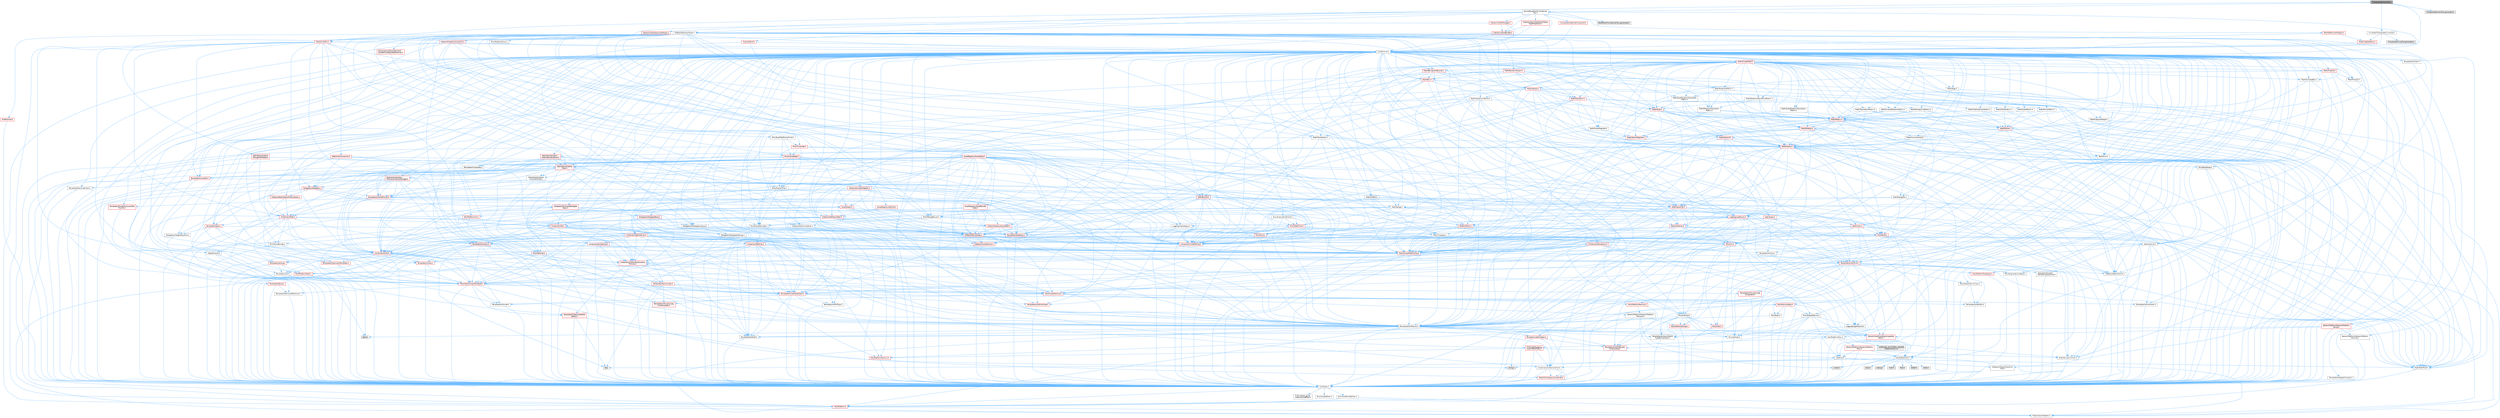 digraph "TriangulateSplinesTool.h"
{
 // INTERACTIVE_SVG=YES
 // LATEX_PDF_SIZE
  bgcolor="transparent";
  edge [fontname=Helvetica,fontsize=10,labelfontname=Helvetica,labelfontsize=10];
  node [fontname=Helvetica,fontsize=10,shape=box,height=0.2,width=0.4];
  Node1 [id="Node000001",label="TriangulateSplinesTool.h",height=0.2,width=0.4,color="gray40", fillcolor="grey60", style="filled", fontcolor="black",tooltip=" "];
  Node1 -> Node2 [id="edge1_Node000001_Node000002",color="steelblue1",style="solid",tooltip=" "];
  Node2 [id="Node000002",label="CoreMinimal.h",height=0.2,width=0.4,color="grey40", fillcolor="white", style="filled",URL="$d7/d67/CoreMinimal_8h.html",tooltip=" "];
  Node2 -> Node3 [id="edge2_Node000002_Node000003",color="steelblue1",style="solid",tooltip=" "];
  Node3 [id="Node000003",label="CoreTypes.h",height=0.2,width=0.4,color="grey40", fillcolor="white", style="filled",URL="$dc/dec/CoreTypes_8h.html",tooltip=" "];
  Node3 -> Node4 [id="edge3_Node000003_Node000004",color="steelblue1",style="solid",tooltip=" "];
  Node4 [id="Node000004",label="HAL/Platform.h",height=0.2,width=0.4,color="red", fillcolor="#FFF0F0", style="filled",URL="$d9/dd0/Platform_8h.html",tooltip=" "];
  Node4 -> Node8 [id="edge4_Node000004_Node000008",color="steelblue1",style="solid",tooltip=" "];
  Node8 [id="Node000008",label="PreprocessorHelpers.h",height=0.2,width=0.4,color="grey40", fillcolor="white", style="filled",URL="$db/ddb/PreprocessorHelpers_8h.html",tooltip=" "];
  Node3 -> Node14 [id="edge5_Node000003_Node000014",color="steelblue1",style="solid",tooltip=" "];
  Node14 [id="Node000014",label="ProfilingDebugging\l/UMemoryDefines.h",height=0.2,width=0.4,color="grey40", fillcolor="white", style="filled",URL="$d2/da2/UMemoryDefines_8h.html",tooltip=" "];
  Node3 -> Node15 [id="edge6_Node000003_Node000015",color="steelblue1",style="solid",tooltip=" "];
  Node15 [id="Node000015",label="Misc/CoreMiscDefines.h",height=0.2,width=0.4,color="grey40", fillcolor="white", style="filled",URL="$da/d38/CoreMiscDefines_8h.html",tooltip=" "];
  Node15 -> Node4 [id="edge7_Node000015_Node000004",color="steelblue1",style="solid",tooltip=" "];
  Node15 -> Node8 [id="edge8_Node000015_Node000008",color="steelblue1",style="solid",tooltip=" "];
  Node3 -> Node16 [id="edge9_Node000003_Node000016",color="steelblue1",style="solid",tooltip=" "];
  Node16 [id="Node000016",label="Misc/CoreDefines.h",height=0.2,width=0.4,color="grey40", fillcolor="white", style="filled",URL="$d3/dd2/CoreDefines_8h.html",tooltip=" "];
  Node2 -> Node17 [id="edge10_Node000002_Node000017",color="steelblue1",style="solid",tooltip=" "];
  Node17 [id="Node000017",label="CoreFwd.h",height=0.2,width=0.4,color="grey40", fillcolor="white", style="filled",URL="$d1/d1e/CoreFwd_8h.html",tooltip=" "];
  Node17 -> Node3 [id="edge11_Node000017_Node000003",color="steelblue1",style="solid",tooltip=" "];
  Node17 -> Node18 [id="edge12_Node000017_Node000018",color="steelblue1",style="solid",tooltip=" "];
  Node18 [id="Node000018",label="Containers/ContainersFwd.h",height=0.2,width=0.4,color="grey40", fillcolor="white", style="filled",URL="$d4/d0a/ContainersFwd_8h.html",tooltip=" "];
  Node18 -> Node4 [id="edge13_Node000018_Node000004",color="steelblue1",style="solid",tooltip=" "];
  Node18 -> Node3 [id="edge14_Node000018_Node000003",color="steelblue1",style="solid",tooltip=" "];
  Node18 -> Node19 [id="edge15_Node000018_Node000019",color="steelblue1",style="solid",tooltip=" "];
  Node19 [id="Node000019",label="Traits/IsContiguousContainer.h",height=0.2,width=0.4,color="red", fillcolor="#FFF0F0", style="filled",URL="$d5/d3c/IsContiguousContainer_8h.html",tooltip=" "];
  Node19 -> Node3 [id="edge16_Node000019_Node000003",color="steelblue1",style="solid",tooltip=" "];
  Node17 -> Node22 [id="edge17_Node000017_Node000022",color="steelblue1",style="solid",tooltip=" "];
  Node22 [id="Node000022",label="Math/MathFwd.h",height=0.2,width=0.4,color="grey40", fillcolor="white", style="filled",URL="$d2/d10/MathFwd_8h.html",tooltip=" "];
  Node22 -> Node4 [id="edge18_Node000022_Node000004",color="steelblue1",style="solid",tooltip=" "];
  Node17 -> Node23 [id="edge19_Node000017_Node000023",color="steelblue1",style="solid",tooltip=" "];
  Node23 [id="Node000023",label="UObject/UObjectHierarchy\lFwd.h",height=0.2,width=0.4,color="grey40", fillcolor="white", style="filled",URL="$d3/d13/UObjectHierarchyFwd_8h.html",tooltip=" "];
  Node2 -> Node23 [id="edge20_Node000002_Node000023",color="steelblue1",style="solid",tooltip=" "];
  Node2 -> Node18 [id="edge21_Node000002_Node000018",color="steelblue1",style="solid",tooltip=" "];
  Node2 -> Node24 [id="edge22_Node000002_Node000024",color="steelblue1",style="solid",tooltip=" "];
  Node24 [id="Node000024",label="Misc/VarArgs.h",height=0.2,width=0.4,color="grey40", fillcolor="white", style="filled",URL="$d5/d6f/VarArgs_8h.html",tooltip=" "];
  Node24 -> Node3 [id="edge23_Node000024_Node000003",color="steelblue1",style="solid",tooltip=" "];
  Node2 -> Node25 [id="edge24_Node000002_Node000025",color="steelblue1",style="solid",tooltip=" "];
  Node25 [id="Node000025",label="Logging/LogVerbosity.h",height=0.2,width=0.4,color="grey40", fillcolor="white", style="filled",URL="$d2/d8f/LogVerbosity_8h.html",tooltip=" "];
  Node25 -> Node3 [id="edge25_Node000025_Node000003",color="steelblue1",style="solid",tooltip=" "];
  Node2 -> Node26 [id="edge26_Node000002_Node000026",color="steelblue1",style="solid",tooltip=" "];
  Node26 [id="Node000026",label="Misc/OutputDevice.h",height=0.2,width=0.4,color="grey40", fillcolor="white", style="filled",URL="$d7/d32/OutputDevice_8h.html",tooltip=" "];
  Node26 -> Node17 [id="edge27_Node000026_Node000017",color="steelblue1",style="solid",tooltip=" "];
  Node26 -> Node3 [id="edge28_Node000026_Node000003",color="steelblue1",style="solid",tooltip=" "];
  Node26 -> Node25 [id="edge29_Node000026_Node000025",color="steelblue1",style="solid",tooltip=" "];
  Node26 -> Node24 [id="edge30_Node000026_Node000024",color="steelblue1",style="solid",tooltip=" "];
  Node26 -> Node27 [id="edge31_Node000026_Node000027",color="steelblue1",style="solid",tooltip=" "];
  Node27 [id="Node000027",label="Templates/IsArrayOrRefOf\lTypeByPredicate.h",height=0.2,width=0.4,color="grey40", fillcolor="white", style="filled",URL="$d6/da1/IsArrayOrRefOfTypeByPredicate_8h.html",tooltip=" "];
  Node27 -> Node3 [id="edge32_Node000027_Node000003",color="steelblue1",style="solid",tooltip=" "];
  Node26 -> Node28 [id="edge33_Node000026_Node000028",color="steelblue1",style="solid",tooltip=" "];
  Node28 [id="Node000028",label="Templates/IsValidVariadic\lFunctionArg.h",height=0.2,width=0.4,color="red", fillcolor="#FFF0F0", style="filled",URL="$d0/dc8/IsValidVariadicFunctionArg_8h.html",tooltip=" "];
  Node28 -> Node3 [id="edge34_Node000028_Node000003",color="steelblue1",style="solid",tooltip=" "];
  Node26 -> Node30 [id="edge35_Node000026_Node000030",color="steelblue1",style="solid",tooltip=" "];
  Node30 [id="Node000030",label="Traits/IsCharEncodingCompatible\lWith.h",height=0.2,width=0.4,color="red", fillcolor="#FFF0F0", style="filled",URL="$df/dd1/IsCharEncodingCompatibleWith_8h.html",tooltip=" "];
  Node2 -> Node32 [id="edge36_Node000002_Node000032",color="steelblue1",style="solid",tooltip=" "];
  Node32 [id="Node000032",label="HAL/PlatformCrt.h",height=0.2,width=0.4,color="grey40", fillcolor="white", style="filled",URL="$d8/d75/PlatformCrt_8h.html",tooltip=" "];
  Node32 -> Node33 [id="edge37_Node000032_Node000033",color="steelblue1",style="solid",tooltip=" "];
  Node33 [id="Node000033",label="new",height=0.2,width=0.4,color="grey60", fillcolor="#E0E0E0", style="filled",tooltip=" "];
  Node32 -> Node34 [id="edge38_Node000032_Node000034",color="steelblue1",style="solid",tooltip=" "];
  Node34 [id="Node000034",label="wchar.h",height=0.2,width=0.4,color="grey60", fillcolor="#E0E0E0", style="filled",tooltip=" "];
  Node32 -> Node35 [id="edge39_Node000032_Node000035",color="steelblue1",style="solid",tooltip=" "];
  Node35 [id="Node000035",label="stddef.h",height=0.2,width=0.4,color="grey60", fillcolor="#E0E0E0", style="filled",tooltip=" "];
  Node32 -> Node36 [id="edge40_Node000032_Node000036",color="steelblue1",style="solid",tooltip=" "];
  Node36 [id="Node000036",label="stdlib.h",height=0.2,width=0.4,color="grey60", fillcolor="#E0E0E0", style="filled",tooltip=" "];
  Node32 -> Node37 [id="edge41_Node000032_Node000037",color="steelblue1",style="solid",tooltip=" "];
  Node37 [id="Node000037",label="stdio.h",height=0.2,width=0.4,color="grey60", fillcolor="#E0E0E0", style="filled",tooltip=" "];
  Node32 -> Node38 [id="edge42_Node000032_Node000038",color="steelblue1",style="solid",tooltip=" "];
  Node38 [id="Node000038",label="stdarg.h",height=0.2,width=0.4,color="grey60", fillcolor="#E0E0E0", style="filled",tooltip=" "];
  Node32 -> Node39 [id="edge43_Node000032_Node000039",color="steelblue1",style="solid",tooltip=" "];
  Node39 [id="Node000039",label="math.h",height=0.2,width=0.4,color="grey60", fillcolor="#E0E0E0", style="filled",tooltip=" "];
  Node32 -> Node40 [id="edge44_Node000032_Node000040",color="steelblue1",style="solid",tooltip=" "];
  Node40 [id="Node000040",label="float.h",height=0.2,width=0.4,color="grey60", fillcolor="#E0E0E0", style="filled",tooltip=" "];
  Node32 -> Node41 [id="edge45_Node000032_Node000041",color="steelblue1",style="solid",tooltip=" "];
  Node41 [id="Node000041",label="string.h",height=0.2,width=0.4,color="grey60", fillcolor="#E0E0E0", style="filled",tooltip=" "];
  Node2 -> Node42 [id="edge46_Node000002_Node000042",color="steelblue1",style="solid",tooltip=" "];
  Node42 [id="Node000042",label="HAL/PlatformMisc.h",height=0.2,width=0.4,color="grey40", fillcolor="white", style="filled",URL="$d0/df5/PlatformMisc_8h.html",tooltip=" "];
  Node42 -> Node3 [id="edge47_Node000042_Node000003",color="steelblue1",style="solid",tooltip=" "];
  Node42 -> Node43 [id="edge48_Node000042_Node000043",color="steelblue1",style="solid",tooltip=" "];
  Node43 [id="Node000043",label="GenericPlatform/GenericPlatform\lMisc.h",height=0.2,width=0.4,color="red", fillcolor="#FFF0F0", style="filled",URL="$db/d9a/GenericPlatformMisc_8h.html",tooltip=" "];
  Node43 -> Node17 [id="edge49_Node000043_Node000017",color="steelblue1",style="solid",tooltip=" "];
  Node43 -> Node3 [id="edge50_Node000043_Node000003",color="steelblue1",style="solid",tooltip=" "];
  Node43 -> Node32 [id="edge51_Node000043_Node000032",color="steelblue1",style="solid",tooltip=" "];
  Node43 -> Node47 [id="edge52_Node000043_Node000047",color="steelblue1",style="solid",tooltip=" "];
  Node47 [id="Node000047",label="Math/NumericLimits.h",height=0.2,width=0.4,color="grey40", fillcolor="white", style="filled",URL="$df/d1b/NumericLimits_8h.html",tooltip=" "];
  Node47 -> Node3 [id="edge53_Node000047_Node000003",color="steelblue1",style="solid",tooltip=" "];
  Node42 -> Node52 [id="edge54_Node000042_Node000052",color="steelblue1",style="solid",tooltip=" "];
  Node52 [id="Node000052",label="COMPILED_PLATFORM_HEADER\l(PlatformMisc.h)",height=0.2,width=0.4,color="grey60", fillcolor="#E0E0E0", style="filled",tooltip=" "];
  Node42 -> Node53 [id="edge55_Node000042_Node000053",color="steelblue1",style="solid",tooltip=" "];
  Node53 [id="Node000053",label="ProfilingDebugging\l/CpuProfilerTrace.h",height=0.2,width=0.4,color="red", fillcolor="#FFF0F0", style="filled",URL="$da/dcb/CpuProfilerTrace_8h.html",tooltip=" "];
  Node53 -> Node3 [id="edge56_Node000053_Node000003",color="steelblue1",style="solid",tooltip=" "];
  Node53 -> Node18 [id="edge57_Node000053_Node000018",color="steelblue1",style="solid",tooltip=" "];
  Node53 -> Node54 [id="edge58_Node000053_Node000054",color="steelblue1",style="solid",tooltip=" "];
  Node54 [id="Node000054",label="HAL/PlatformAtomics.h",height=0.2,width=0.4,color="red", fillcolor="#FFF0F0", style="filled",URL="$d3/d36/PlatformAtomics_8h.html",tooltip=" "];
  Node54 -> Node3 [id="edge59_Node000054_Node000003",color="steelblue1",style="solid",tooltip=" "];
  Node53 -> Node8 [id="edge60_Node000053_Node000008",color="steelblue1",style="solid",tooltip=" "];
  Node2 -> Node61 [id="edge61_Node000002_Node000061",color="steelblue1",style="solid",tooltip=" "];
  Node61 [id="Node000061",label="Misc/AssertionMacros.h",height=0.2,width=0.4,color="grey40", fillcolor="white", style="filled",URL="$d0/dfa/AssertionMacros_8h.html",tooltip=" "];
  Node61 -> Node3 [id="edge62_Node000061_Node000003",color="steelblue1",style="solid",tooltip=" "];
  Node61 -> Node4 [id="edge63_Node000061_Node000004",color="steelblue1",style="solid",tooltip=" "];
  Node61 -> Node42 [id="edge64_Node000061_Node000042",color="steelblue1",style="solid",tooltip=" "];
  Node61 -> Node8 [id="edge65_Node000061_Node000008",color="steelblue1",style="solid",tooltip=" "];
  Node61 -> Node62 [id="edge66_Node000061_Node000062",color="steelblue1",style="solid",tooltip=" "];
  Node62 [id="Node000062",label="Templates/EnableIf.h",height=0.2,width=0.4,color="grey40", fillcolor="white", style="filled",URL="$d7/d60/EnableIf_8h.html",tooltip=" "];
  Node62 -> Node3 [id="edge67_Node000062_Node000003",color="steelblue1",style="solid",tooltip=" "];
  Node61 -> Node27 [id="edge68_Node000061_Node000027",color="steelblue1",style="solid",tooltip=" "];
  Node61 -> Node28 [id="edge69_Node000061_Node000028",color="steelblue1",style="solid",tooltip=" "];
  Node61 -> Node30 [id="edge70_Node000061_Node000030",color="steelblue1",style="solid",tooltip=" "];
  Node61 -> Node24 [id="edge71_Node000061_Node000024",color="steelblue1",style="solid",tooltip=" "];
  Node61 -> Node63 [id="edge72_Node000061_Node000063",color="steelblue1",style="solid",tooltip=" "];
  Node63 [id="Node000063",label="String/FormatStringSan.h",height=0.2,width=0.4,color="red", fillcolor="#FFF0F0", style="filled",URL="$d3/d8b/FormatStringSan_8h.html",tooltip=" "];
  Node63 -> Node3 [id="edge73_Node000063_Node000003",color="steelblue1",style="solid",tooltip=" "];
  Node63 -> Node28 [id="edge74_Node000063_Node000028",color="steelblue1",style="solid",tooltip=" "];
  Node63 -> Node18 [id="edge75_Node000063_Node000018",color="steelblue1",style="solid",tooltip=" "];
  Node61 -> Node69 [id="edge76_Node000061_Node000069",color="steelblue1",style="solid",tooltip=" "];
  Node69 [id="Node000069",label="atomic",height=0.2,width=0.4,color="grey60", fillcolor="#E0E0E0", style="filled",tooltip=" "];
  Node2 -> Node70 [id="edge77_Node000002_Node000070",color="steelblue1",style="solid",tooltip=" "];
  Node70 [id="Node000070",label="Templates/IsPointer.h",height=0.2,width=0.4,color="grey40", fillcolor="white", style="filled",URL="$d7/d05/IsPointer_8h.html",tooltip=" "];
  Node70 -> Node3 [id="edge78_Node000070_Node000003",color="steelblue1",style="solid",tooltip=" "];
  Node2 -> Node71 [id="edge79_Node000002_Node000071",color="steelblue1",style="solid",tooltip=" "];
  Node71 [id="Node000071",label="HAL/PlatformMemory.h",height=0.2,width=0.4,color="red", fillcolor="#FFF0F0", style="filled",URL="$de/d68/PlatformMemory_8h.html",tooltip=" "];
  Node71 -> Node3 [id="edge80_Node000071_Node000003",color="steelblue1",style="solid",tooltip=" "];
  Node71 -> Node72 [id="edge81_Node000071_Node000072",color="steelblue1",style="solid",tooltip=" "];
  Node72 [id="Node000072",label="GenericPlatform/GenericPlatform\lMemory.h",height=0.2,width=0.4,color="grey40", fillcolor="white", style="filled",URL="$dd/d22/GenericPlatformMemory_8h.html",tooltip=" "];
  Node72 -> Node17 [id="edge82_Node000072_Node000017",color="steelblue1",style="solid",tooltip=" "];
  Node72 -> Node3 [id="edge83_Node000072_Node000003",color="steelblue1",style="solid",tooltip=" "];
  Node72 -> Node73 [id="edge84_Node000072_Node000073",color="steelblue1",style="solid",tooltip=" "];
  Node73 [id="Node000073",label="HAL/PlatformString.h",height=0.2,width=0.4,color="red", fillcolor="#FFF0F0", style="filled",URL="$db/db5/PlatformString_8h.html",tooltip=" "];
  Node73 -> Node3 [id="edge85_Node000073_Node000003",color="steelblue1",style="solid",tooltip=" "];
  Node72 -> Node41 [id="edge86_Node000072_Node000041",color="steelblue1",style="solid",tooltip=" "];
  Node72 -> Node34 [id="edge87_Node000072_Node000034",color="steelblue1",style="solid",tooltip=" "];
  Node2 -> Node54 [id="edge88_Node000002_Node000054",color="steelblue1",style="solid",tooltip=" "];
  Node2 -> Node76 [id="edge89_Node000002_Node000076",color="steelblue1",style="solid",tooltip=" "];
  Node76 [id="Node000076",label="Misc/Exec.h",height=0.2,width=0.4,color="grey40", fillcolor="white", style="filled",URL="$de/ddb/Exec_8h.html",tooltip=" "];
  Node76 -> Node3 [id="edge90_Node000076_Node000003",color="steelblue1",style="solid",tooltip=" "];
  Node76 -> Node61 [id="edge91_Node000076_Node000061",color="steelblue1",style="solid",tooltip=" "];
  Node2 -> Node77 [id="edge92_Node000002_Node000077",color="steelblue1",style="solid",tooltip=" "];
  Node77 [id="Node000077",label="HAL/MemoryBase.h",height=0.2,width=0.4,color="red", fillcolor="#FFF0F0", style="filled",URL="$d6/d9f/MemoryBase_8h.html",tooltip=" "];
  Node77 -> Node3 [id="edge93_Node000077_Node000003",color="steelblue1",style="solid",tooltip=" "];
  Node77 -> Node54 [id="edge94_Node000077_Node000054",color="steelblue1",style="solid",tooltip=" "];
  Node77 -> Node32 [id="edge95_Node000077_Node000032",color="steelblue1",style="solid",tooltip=" "];
  Node77 -> Node76 [id="edge96_Node000077_Node000076",color="steelblue1",style="solid",tooltip=" "];
  Node77 -> Node26 [id="edge97_Node000077_Node000026",color="steelblue1",style="solid",tooltip=" "];
  Node2 -> Node87 [id="edge98_Node000002_Node000087",color="steelblue1",style="solid",tooltip=" "];
  Node87 [id="Node000087",label="HAL/UnrealMemory.h",height=0.2,width=0.4,color="red", fillcolor="#FFF0F0", style="filled",URL="$d9/d96/UnrealMemory_8h.html",tooltip=" "];
  Node87 -> Node3 [id="edge99_Node000087_Node000003",color="steelblue1",style="solid",tooltip=" "];
  Node87 -> Node72 [id="edge100_Node000087_Node000072",color="steelblue1",style="solid",tooltip=" "];
  Node87 -> Node77 [id="edge101_Node000087_Node000077",color="steelblue1",style="solid",tooltip=" "];
  Node87 -> Node71 [id="edge102_Node000087_Node000071",color="steelblue1",style="solid",tooltip=" "];
  Node87 -> Node70 [id="edge103_Node000087_Node000070",color="steelblue1",style="solid",tooltip=" "];
  Node2 -> Node89 [id="edge104_Node000002_Node000089",color="steelblue1",style="solid",tooltip=" "];
  Node89 [id="Node000089",label="Templates/IsArithmetic.h",height=0.2,width=0.4,color="grey40", fillcolor="white", style="filled",URL="$d2/d5d/IsArithmetic_8h.html",tooltip=" "];
  Node89 -> Node3 [id="edge105_Node000089_Node000003",color="steelblue1",style="solid",tooltip=" "];
  Node2 -> Node83 [id="edge106_Node000002_Node000083",color="steelblue1",style="solid",tooltip=" "];
  Node83 [id="Node000083",label="Templates/AndOrNot.h",height=0.2,width=0.4,color="grey40", fillcolor="white", style="filled",URL="$db/d0a/AndOrNot_8h.html",tooltip=" "];
  Node83 -> Node3 [id="edge107_Node000083_Node000003",color="steelblue1",style="solid",tooltip=" "];
  Node2 -> Node90 [id="edge108_Node000002_Node000090",color="steelblue1",style="solid",tooltip=" "];
  Node90 [id="Node000090",label="Templates/IsPODType.h",height=0.2,width=0.4,color="grey40", fillcolor="white", style="filled",URL="$d7/db1/IsPODType_8h.html",tooltip=" "];
  Node90 -> Node3 [id="edge109_Node000090_Node000003",color="steelblue1",style="solid",tooltip=" "];
  Node2 -> Node91 [id="edge110_Node000002_Node000091",color="steelblue1",style="solid",tooltip=" "];
  Node91 [id="Node000091",label="Templates/IsUECoreType.h",height=0.2,width=0.4,color="red", fillcolor="#FFF0F0", style="filled",URL="$d1/db8/IsUECoreType_8h.html",tooltip=" "];
  Node91 -> Node3 [id="edge111_Node000091_Node000003",color="steelblue1",style="solid",tooltip=" "];
  Node2 -> Node84 [id="edge112_Node000002_Node000084",color="steelblue1",style="solid",tooltip=" "];
  Node84 [id="Node000084",label="Templates/IsTriviallyCopy\lConstructible.h",height=0.2,width=0.4,color="red", fillcolor="#FFF0F0", style="filled",URL="$d3/d78/IsTriviallyCopyConstructible_8h.html",tooltip=" "];
  Node84 -> Node3 [id="edge113_Node000084_Node000003",color="steelblue1",style="solid",tooltip=" "];
  Node2 -> Node92 [id="edge114_Node000002_Node000092",color="steelblue1",style="solid",tooltip=" "];
  Node92 [id="Node000092",label="Templates/UnrealTypeTraits.h",height=0.2,width=0.4,color="red", fillcolor="#FFF0F0", style="filled",URL="$d2/d2d/UnrealTypeTraits_8h.html",tooltip=" "];
  Node92 -> Node3 [id="edge115_Node000092_Node000003",color="steelblue1",style="solid",tooltip=" "];
  Node92 -> Node70 [id="edge116_Node000092_Node000070",color="steelblue1",style="solid",tooltip=" "];
  Node92 -> Node61 [id="edge117_Node000092_Node000061",color="steelblue1",style="solid",tooltip=" "];
  Node92 -> Node83 [id="edge118_Node000092_Node000083",color="steelblue1",style="solid",tooltip=" "];
  Node92 -> Node62 [id="edge119_Node000092_Node000062",color="steelblue1",style="solid",tooltip=" "];
  Node92 -> Node89 [id="edge120_Node000092_Node000089",color="steelblue1",style="solid",tooltip=" "];
  Node92 -> Node90 [id="edge121_Node000092_Node000090",color="steelblue1",style="solid",tooltip=" "];
  Node92 -> Node91 [id="edge122_Node000092_Node000091",color="steelblue1",style="solid",tooltip=" "];
  Node92 -> Node84 [id="edge123_Node000092_Node000084",color="steelblue1",style="solid",tooltip=" "];
  Node2 -> Node62 [id="edge124_Node000002_Node000062",color="steelblue1",style="solid",tooltip=" "];
  Node2 -> Node94 [id="edge125_Node000002_Node000094",color="steelblue1",style="solid",tooltip=" "];
  Node94 [id="Node000094",label="Templates/RemoveReference.h",height=0.2,width=0.4,color="grey40", fillcolor="white", style="filled",URL="$da/dbe/RemoveReference_8h.html",tooltip=" "];
  Node94 -> Node3 [id="edge126_Node000094_Node000003",color="steelblue1",style="solid",tooltip=" "];
  Node2 -> Node95 [id="edge127_Node000002_Node000095",color="steelblue1",style="solid",tooltip=" "];
  Node95 [id="Node000095",label="Templates/IntegralConstant.h",height=0.2,width=0.4,color="grey40", fillcolor="white", style="filled",URL="$db/d1b/IntegralConstant_8h.html",tooltip=" "];
  Node95 -> Node3 [id="edge128_Node000095_Node000003",color="steelblue1",style="solid",tooltip=" "];
  Node2 -> Node96 [id="edge129_Node000002_Node000096",color="steelblue1",style="solid",tooltip=" "];
  Node96 [id="Node000096",label="Templates/IsClass.h",height=0.2,width=0.4,color="grey40", fillcolor="white", style="filled",URL="$db/dcb/IsClass_8h.html",tooltip=" "];
  Node96 -> Node3 [id="edge130_Node000096_Node000003",color="steelblue1",style="solid",tooltip=" "];
  Node2 -> Node97 [id="edge131_Node000002_Node000097",color="steelblue1",style="solid",tooltip=" "];
  Node97 [id="Node000097",label="Templates/TypeCompatible\lBytes.h",height=0.2,width=0.4,color="red", fillcolor="#FFF0F0", style="filled",URL="$df/d0a/TypeCompatibleBytes_8h.html",tooltip=" "];
  Node97 -> Node3 [id="edge132_Node000097_Node000003",color="steelblue1",style="solid",tooltip=" "];
  Node97 -> Node41 [id="edge133_Node000097_Node000041",color="steelblue1",style="solid",tooltip=" "];
  Node97 -> Node33 [id="edge134_Node000097_Node000033",color="steelblue1",style="solid",tooltip=" "];
  Node2 -> Node19 [id="edge135_Node000002_Node000019",color="steelblue1",style="solid",tooltip=" "];
  Node2 -> Node98 [id="edge136_Node000002_Node000098",color="steelblue1",style="solid",tooltip=" "];
  Node98 [id="Node000098",label="Templates/UnrealTemplate.h",height=0.2,width=0.4,color="red", fillcolor="#FFF0F0", style="filled",URL="$d4/d24/UnrealTemplate_8h.html",tooltip=" "];
  Node98 -> Node3 [id="edge137_Node000098_Node000003",color="steelblue1",style="solid",tooltip=" "];
  Node98 -> Node70 [id="edge138_Node000098_Node000070",color="steelblue1",style="solid",tooltip=" "];
  Node98 -> Node87 [id="edge139_Node000098_Node000087",color="steelblue1",style="solid",tooltip=" "];
  Node98 -> Node92 [id="edge140_Node000098_Node000092",color="steelblue1",style="solid",tooltip=" "];
  Node98 -> Node94 [id="edge141_Node000098_Node000094",color="steelblue1",style="solid",tooltip=" "];
  Node98 -> Node97 [id="edge142_Node000098_Node000097",color="steelblue1",style="solid",tooltip=" "];
  Node98 -> Node19 [id="edge143_Node000098_Node000019",color="steelblue1",style="solid",tooltip=" "];
  Node2 -> Node47 [id="edge144_Node000002_Node000047",color="steelblue1",style="solid",tooltip=" "];
  Node2 -> Node102 [id="edge145_Node000002_Node000102",color="steelblue1",style="solid",tooltip=" "];
  Node102 [id="Node000102",label="HAL/PlatformMath.h",height=0.2,width=0.4,color="red", fillcolor="#FFF0F0", style="filled",URL="$dc/d53/PlatformMath_8h.html",tooltip=" "];
  Node102 -> Node3 [id="edge146_Node000102_Node000003",color="steelblue1",style="solid",tooltip=" "];
  Node2 -> Node85 [id="edge147_Node000002_Node000085",color="steelblue1",style="solid",tooltip=" "];
  Node85 [id="Node000085",label="Templates/IsTriviallyCopy\lAssignable.h",height=0.2,width=0.4,color="red", fillcolor="#FFF0F0", style="filled",URL="$d2/df2/IsTriviallyCopyAssignable_8h.html",tooltip=" "];
  Node85 -> Node3 [id="edge148_Node000085_Node000003",color="steelblue1",style="solid",tooltip=" "];
  Node2 -> Node110 [id="edge149_Node000002_Node000110",color="steelblue1",style="solid",tooltip=" "];
  Node110 [id="Node000110",label="Templates/MemoryOps.h",height=0.2,width=0.4,color="red", fillcolor="#FFF0F0", style="filled",URL="$db/dea/MemoryOps_8h.html",tooltip=" "];
  Node110 -> Node3 [id="edge150_Node000110_Node000003",color="steelblue1",style="solid",tooltip=" "];
  Node110 -> Node87 [id="edge151_Node000110_Node000087",color="steelblue1",style="solid",tooltip=" "];
  Node110 -> Node85 [id="edge152_Node000110_Node000085",color="steelblue1",style="solid",tooltip=" "];
  Node110 -> Node84 [id="edge153_Node000110_Node000084",color="steelblue1",style="solid",tooltip=" "];
  Node110 -> Node92 [id="edge154_Node000110_Node000092",color="steelblue1",style="solid",tooltip=" "];
  Node110 -> Node33 [id="edge155_Node000110_Node000033",color="steelblue1",style="solid",tooltip=" "];
  Node2 -> Node111 [id="edge156_Node000002_Node000111",color="steelblue1",style="solid",tooltip=" "];
  Node111 [id="Node000111",label="Containers/ContainerAllocation\lPolicies.h",height=0.2,width=0.4,color="red", fillcolor="#FFF0F0", style="filled",URL="$d7/dff/ContainerAllocationPolicies_8h.html",tooltip=" "];
  Node111 -> Node3 [id="edge157_Node000111_Node000003",color="steelblue1",style="solid",tooltip=" "];
  Node111 -> Node111 [id="edge158_Node000111_Node000111",color="steelblue1",style="solid",tooltip=" "];
  Node111 -> Node102 [id="edge159_Node000111_Node000102",color="steelblue1",style="solid",tooltip=" "];
  Node111 -> Node87 [id="edge160_Node000111_Node000087",color="steelblue1",style="solid",tooltip=" "];
  Node111 -> Node47 [id="edge161_Node000111_Node000047",color="steelblue1",style="solid",tooltip=" "];
  Node111 -> Node61 [id="edge162_Node000111_Node000061",color="steelblue1",style="solid",tooltip=" "];
  Node111 -> Node110 [id="edge163_Node000111_Node000110",color="steelblue1",style="solid",tooltip=" "];
  Node111 -> Node97 [id="edge164_Node000111_Node000097",color="steelblue1",style="solid",tooltip=" "];
  Node2 -> Node114 [id="edge165_Node000002_Node000114",color="steelblue1",style="solid",tooltip=" "];
  Node114 [id="Node000114",label="Templates/IsEnumClass.h",height=0.2,width=0.4,color="grey40", fillcolor="white", style="filled",URL="$d7/d15/IsEnumClass_8h.html",tooltip=" "];
  Node114 -> Node3 [id="edge166_Node000114_Node000003",color="steelblue1",style="solid",tooltip=" "];
  Node114 -> Node83 [id="edge167_Node000114_Node000083",color="steelblue1",style="solid",tooltip=" "];
  Node2 -> Node115 [id="edge168_Node000002_Node000115",color="steelblue1",style="solid",tooltip=" "];
  Node115 [id="Node000115",label="HAL/PlatformProperties.h",height=0.2,width=0.4,color="red", fillcolor="#FFF0F0", style="filled",URL="$d9/db0/PlatformProperties_8h.html",tooltip=" "];
  Node115 -> Node3 [id="edge169_Node000115_Node000003",color="steelblue1",style="solid",tooltip=" "];
  Node2 -> Node118 [id="edge170_Node000002_Node000118",color="steelblue1",style="solid",tooltip=" "];
  Node118 [id="Node000118",label="Misc/EngineVersionBase.h",height=0.2,width=0.4,color="grey40", fillcolor="white", style="filled",URL="$d5/d2b/EngineVersionBase_8h.html",tooltip=" "];
  Node118 -> Node3 [id="edge171_Node000118_Node000003",color="steelblue1",style="solid",tooltip=" "];
  Node2 -> Node119 [id="edge172_Node000002_Node000119",color="steelblue1",style="solid",tooltip=" "];
  Node119 [id="Node000119",label="Internationalization\l/TextNamespaceFwd.h",height=0.2,width=0.4,color="grey40", fillcolor="white", style="filled",URL="$d8/d97/TextNamespaceFwd_8h.html",tooltip=" "];
  Node119 -> Node3 [id="edge173_Node000119_Node000003",color="steelblue1",style="solid",tooltip=" "];
  Node2 -> Node120 [id="edge174_Node000002_Node000120",color="steelblue1",style="solid",tooltip=" "];
  Node120 [id="Node000120",label="Serialization/Archive.h",height=0.2,width=0.4,color="red", fillcolor="#FFF0F0", style="filled",URL="$d7/d3b/Archive_8h.html",tooltip=" "];
  Node120 -> Node17 [id="edge175_Node000120_Node000017",color="steelblue1",style="solid",tooltip=" "];
  Node120 -> Node3 [id="edge176_Node000120_Node000003",color="steelblue1",style="solid",tooltip=" "];
  Node120 -> Node115 [id="edge177_Node000120_Node000115",color="steelblue1",style="solid",tooltip=" "];
  Node120 -> Node119 [id="edge178_Node000120_Node000119",color="steelblue1",style="solid",tooltip=" "];
  Node120 -> Node22 [id="edge179_Node000120_Node000022",color="steelblue1",style="solid",tooltip=" "];
  Node120 -> Node61 [id="edge180_Node000120_Node000061",color="steelblue1",style="solid",tooltip=" "];
  Node120 -> Node118 [id="edge181_Node000120_Node000118",color="steelblue1",style="solid",tooltip=" "];
  Node120 -> Node24 [id="edge182_Node000120_Node000024",color="steelblue1",style="solid",tooltip=" "];
  Node120 -> Node62 [id="edge183_Node000120_Node000062",color="steelblue1",style="solid",tooltip=" "];
  Node120 -> Node27 [id="edge184_Node000120_Node000027",color="steelblue1",style="solid",tooltip=" "];
  Node120 -> Node114 [id="edge185_Node000120_Node000114",color="steelblue1",style="solid",tooltip=" "];
  Node120 -> Node28 [id="edge186_Node000120_Node000028",color="steelblue1",style="solid",tooltip=" "];
  Node120 -> Node98 [id="edge187_Node000120_Node000098",color="steelblue1",style="solid",tooltip=" "];
  Node120 -> Node30 [id="edge188_Node000120_Node000030",color="steelblue1",style="solid",tooltip=" "];
  Node120 -> Node123 [id="edge189_Node000120_Node000123",color="steelblue1",style="solid",tooltip=" "];
  Node123 [id="Node000123",label="UObject/ObjectVersion.h",height=0.2,width=0.4,color="grey40", fillcolor="white", style="filled",URL="$da/d63/ObjectVersion_8h.html",tooltip=" "];
  Node123 -> Node3 [id="edge190_Node000123_Node000003",color="steelblue1",style="solid",tooltip=" "];
  Node2 -> Node124 [id="edge191_Node000002_Node000124",color="steelblue1",style="solid",tooltip=" "];
  Node124 [id="Node000124",label="Templates/Less.h",height=0.2,width=0.4,color="grey40", fillcolor="white", style="filled",URL="$de/dc8/Less_8h.html",tooltip=" "];
  Node124 -> Node3 [id="edge192_Node000124_Node000003",color="steelblue1",style="solid",tooltip=" "];
  Node124 -> Node98 [id="edge193_Node000124_Node000098",color="steelblue1",style="solid",tooltip=" "];
  Node2 -> Node125 [id="edge194_Node000002_Node000125",color="steelblue1",style="solid",tooltip=" "];
  Node125 [id="Node000125",label="Templates/Sorting.h",height=0.2,width=0.4,color="red", fillcolor="#FFF0F0", style="filled",URL="$d3/d9e/Sorting_8h.html",tooltip=" "];
  Node125 -> Node3 [id="edge195_Node000125_Node000003",color="steelblue1",style="solid",tooltip=" "];
  Node125 -> Node102 [id="edge196_Node000125_Node000102",color="steelblue1",style="solid",tooltip=" "];
  Node125 -> Node124 [id="edge197_Node000125_Node000124",color="steelblue1",style="solid",tooltip=" "];
  Node2 -> Node136 [id="edge198_Node000002_Node000136",color="steelblue1",style="solid",tooltip=" "];
  Node136 [id="Node000136",label="Misc/Char.h",height=0.2,width=0.4,color="red", fillcolor="#FFF0F0", style="filled",URL="$d0/d58/Char_8h.html",tooltip=" "];
  Node136 -> Node3 [id="edge199_Node000136_Node000003",color="steelblue1",style="solid",tooltip=" "];
  Node2 -> Node139 [id="edge200_Node000002_Node000139",color="steelblue1",style="solid",tooltip=" "];
  Node139 [id="Node000139",label="GenericPlatform/GenericPlatform\lStricmp.h",height=0.2,width=0.4,color="grey40", fillcolor="white", style="filled",URL="$d2/d86/GenericPlatformStricmp_8h.html",tooltip=" "];
  Node139 -> Node3 [id="edge201_Node000139_Node000003",color="steelblue1",style="solid",tooltip=" "];
  Node2 -> Node140 [id="edge202_Node000002_Node000140",color="steelblue1",style="solid",tooltip=" "];
  Node140 [id="Node000140",label="GenericPlatform/GenericPlatform\lString.h",height=0.2,width=0.4,color="red", fillcolor="#FFF0F0", style="filled",URL="$dd/d20/GenericPlatformString_8h.html",tooltip=" "];
  Node140 -> Node3 [id="edge203_Node000140_Node000003",color="steelblue1",style="solid",tooltip=" "];
  Node140 -> Node139 [id="edge204_Node000140_Node000139",color="steelblue1",style="solid",tooltip=" "];
  Node140 -> Node62 [id="edge205_Node000140_Node000062",color="steelblue1",style="solid",tooltip=" "];
  Node140 -> Node30 [id="edge206_Node000140_Node000030",color="steelblue1",style="solid",tooltip=" "];
  Node2 -> Node73 [id="edge207_Node000002_Node000073",color="steelblue1",style="solid",tooltip=" "];
  Node2 -> Node143 [id="edge208_Node000002_Node000143",color="steelblue1",style="solid",tooltip=" "];
  Node143 [id="Node000143",label="Misc/CString.h",height=0.2,width=0.4,color="grey40", fillcolor="white", style="filled",URL="$d2/d49/CString_8h.html",tooltip=" "];
  Node143 -> Node3 [id="edge209_Node000143_Node000003",color="steelblue1",style="solid",tooltip=" "];
  Node143 -> Node32 [id="edge210_Node000143_Node000032",color="steelblue1",style="solid",tooltip=" "];
  Node143 -> Node73 [id="edge211_Node000143_Node000073",color="steelblue1",style="solid",tooltip=" "];
  Node143 -> Node61 [id="edge212_Node000143_Node000061",color="steelblue1",style="solid",tooltip=" "];
  Node143 -> Node136 [id="edge213_Node000143_Node000136",color="steelblue1",style="solid",tooltip=" "];
  Node143 -> Node24 [id="edge214_Node000143_Node000024",color="steelblue1",style="solid",tooltip=" "];
  Node143 -> Node27 [id="edge215_Node000143_Node000027",color="steelblue1",style="solid",tooltip=" "];
  Node143 -> Node28 [id="edge216_Node000143_Node000028",color="steelblue1",style="solid",tooltip=" "];
  Node143 -> Node30 [id="edge217_Node000143_Node000030",color="steelblue1",style="solid",tooltip=" "];
  Node2 -> Node144 [id="edge218_Node000002_Node000144",color="steelblue1",style="solid",tooltip=" "];
  Node144 [id="Node000144",label="Misc/Crc.h",height=0.2,width=0.4,color="red", fillcolor="#FFF0F0", style="filled",URL="$d4/dd2/Crc_8h.html",tooltip=" "];
  Node144 -> Node3 [id="edge219_Node000144_Node000003",color="steelblue1",style="solid",tooltip=" "];
  Node144 -> Node73 [id="edge220_Node000144_Node000073",color="steelblue1",style="solid",tooltip=" "];
  Node144 -> Node61 [id="edge221_Node000144_Node000061",color="steelblue1",style="solid",tooltip=" "];
  Node144 -> Node143 [id="edge222_Node000144_Node000143",color="steelblue1",style="solid",tooltip=" "];
  Node144 -> Node136 [id="edge223_Node000144_Node000136",color="steelblue1",style="solid",tooltip=" "];
  Node144 -> Node92 [id="edge224_Node000144_Node000092",color="steelblue1",style="solid",tooltip=" "];
  Node2 -> Node135 [id="edge225_Node000002_Node000135",color="steelblue1",style="solid",tooltip=" "];
  Node135 [id="Node000135",label="Math/UnrealMathUtility.h",height=0.2,width=0.4,color="red", fillcolor="#FFF0F0", style="filled",URL="$db/db8/UnrealMathUtility_8h.html",tooltip=" "];
  Node135 -> Node3 [id="edge226_Node000135_Node000003",color="steelblue1",style="solid",tooltip=" "];
  Node135 -> Node61 [id="edge227_Node000135_Node000061",color="steelblue1",style="solid",tooltip=" "];
  Node135 -> Node102 [id="edge228_Node000135_Node000102",color="steelblue1",style="solid",tooltip=" "];
  Node135 -> Node22 [id="edge229_Node000135_Node000022",color="steelblue1",style="solid",tooltip=" "];
  Node2 -> Node145 [id="edge230_Node000002_Node000145",color="steelblue1",style="solid",tooltip=" "];
  Node145 [id="Node000145",label="Containers/UnrealString.h",height=0.2,width=0.4,color="red", fillcolor="#FFF0F0", style="filled",URL="$d5/dba/UnrealString_8h.html",tooltip=" "];
  Node2 -> Node149 [id="edge231_Node000002_Node000149",color="steelblue1",style="solid",tooltip=" "];
  Node149 [id="Node000149",label="Containers/Array.h",height=0.2,width=0.4,color="red", fillcolor="#FFF0F0", style="filled",URL="$df/dd0/Array_8h.html",tooltip=" "];
  Node149 -> Node3 [id="edge232_Node000149_Node000003",color="steelblue1",style="solid",tooltip=" "];
  Node149 -> Node61 [id="edge233_Node000149_Node000061",color="steelblue1",style="solid",tooltip=" "];
  Node149 -> Node87 [id="edge234_Node000149_Node000087",color="steelblue1",style="solid",tooltip=" "];
  Node149 -> Node92 [id="edge235_Node000149_Node000092",color="steelblue1",style="solid",tooltip=" "];
  Node149 -> Node98 [id="edge236_Node000149_Node000098",color="steelblue1",style="solid",tooltip=" "];
  Node149 -> Node111 [id="edge237_Node000149_Node000111",color="steelblue1",style="solid",tooltip=" "];
  Node149 -> Node120 [id="edge238_Node000149_Node000120",color="steelblue1",style="solid",tooltip=" "];
  Node149 -> Node128 [id="edge239_Node000149_Node000128",color="steelblue1",style="solid",tooltip=" "];
  Node128 [id="Node000128",label="Templates/Invoke.h",height=0.2,width=0.4,color="red", fillcolor="#FFF0F0", style="filled",URL="$d7/deb/Invoke_8h.html",tooltip=" "];
  Node128 -> Node3 [id="edge240_Node000128_Node000003",color="steelblue1",style="solid",tooltip=" "];
  Node128 -> Node98 [id="edge241_Node000128_Node000098",color="steelblue1",style="solid",tooltip=" "];
  Node149 -> Node124 [id="edge242_Node000149_Node000124",color="steelblue1",style="solid",tooltip=" "];
  Node149 -> Node125 [id="edge243_Node000149_Node000125",color="steelblue1",style="solid",tooltip=" "];
  Node149 -> Node172 [id="edge244_Node000149_Node000172",color="steelblue1",style="solid",tooltip=" "];
  Node172 [id="Node000172",label="Templates/AlignmentTemplates.h",height=0.2,width=0.4,color="red", fillcolor="#FFF0F0", style="filled",URL="$dd/d32/AlignmentTemplates_8h.html",tooltip=" "];
  Node172 -> Node3 [id="edge245_Node000172_Node000003",color="steelblue1",style="solid",tooltip=" "];
  Node172 -> Node70 [id="edge246_Node000172_Node000070",color="steelblue1",style="solid",tooltip=" "];
  Node2 -> Node173 [id="edge247_Node000002_Node000173",color="steelblue1",style="solid",tooltip=" "];
  Node173 [id="Node000173",label="Misc/FrameNumber.h",height=0.2,width=0.4,color="grey40", fillcolor="white", style="filled",URL="$dd/dbd/FrameNumber_8h.html",tooltip=" "];
  Node173 -> Node3 [id="edge248_Node000173_Node000003",color="steelblue1",style="solid",tooltip=" "];
  Node173 -> Node47 [id="edge249_Node000173_Node000047",color="steelblue1",style="solid",tooltip=" "];
  Node173 -> Node135 [id="edge250_Node000173_Node000135",color="steelblue1",style="solid",tooltip=" "];
  Node173 -> Node62 [id="edge251_Node000173_Node000062",color="steelblue1",style="solid",tooltip=" "];
  Node173 -> Node92 [id="edge252_Node000173_Node000092",color="steelblue1",style="solid",tooltip=" "];
  Node2 -> Node174 [id="edge253_Node000002_Node000174",color="steelblue1",style="solid",tooltip=" "];
  Node174 [id="Node000174",label="Misc/Timespan.h",height=0.2,width=0.4,color="grey40", fillcolor="white", style="filled",URL="$da/dd9/Timespan_8h.html",tooltip=" "];
  Node174 -> Node3 [id="edge254_Node000174_Node000003",color="steelblue1",style="solid",tooltip=" "];
  Node174 -> Node175 [id="edge255_Node000174_Node000175",color="steelblue1",style="solid",tooltip=" "];
  Node175 [id="Node000175",label="Math/Interval.h",height=0.2,width=0.4,color="grey40", fillcolor="white", style="filled",URL="$d1/d55/Interval_8h.html",tooltip=" "];
  Node175 -> Node3 [id="edge256_Node000175_Node000003",color="steelblue1",style="solid",tooltip=" "];
  Node175 -> Node89 [id="edge257_Node000175_Node000089",color="steelblue1",style="solid",tooltip=" "];
  Node175 -> Node92 [id="edge258_Node000175_Node000092",color="steelblue1",style="solid",tooltip=" "];
  Node175 -> Node47 [id="edge259_Node000175_Node000047",color="steelblue1",style="solid",tooltip=" "];
  Node175 -> Node135 [id="edge260_Node000175_Node000135",color="steelblue1",style="solid",tooltip=" "];
  Node174 -> Node135 [id="edge261_Node000174_Node000135",color="steelblue1",style="solid",tooltip=" "];
  Node174 -> Node61 [id="edge262_Node000174_Node000061",color="steelblue1",style="solid",tooltip=" "];
  Node2 -> Node176 [id="edge263_Node000002_Node000176",color="steelblue1",style="solid",tooltip=" "];
  Node176 [id="Node000176",label="Containers/StringConv.h",height=0.2,width=0.4,color="red", fillcolor="#FFF0F0", style="filled",URL="$d3/ddf/StringConv_8h.html",tooltip=" "];
  Node176 -> Node3 [id="edge264_Node000176_Node000003",color="steelblue1",style="solid",tooltip=" "];
  Node176 -> Node61 [id="edge265_Node000176_Node000061",color="steelblue1",style="solid",tooltip=" "];
  Node176 -> Node111 [id="edge266_Node000176_Node000111",color="steelblue1",style="solid",tooltip=" "];
  Node176 -> Node149 [id="edge267_Node000176_Node000149",color="steelblue1",style="solid",tooltip=" "];
  Node176 -> Node143 [id="edge268_Node000176_Node000143",color="steelblue1",style="solid",tooltip=" "];
  Node176 -> Node177 [id="edge269_Node000176_Node000177",color="steelblue1",style="solid",tooltip=" "];
  Node177 [id="Node000177",label="Templates/IsArray.h",height=0.2,width=0.4,color="grey40", fillcolor="white", style="filled",URL="$d8/d8d/IsArray_8h.html",tooltip=" "];
  Node177 -> Node3 [id="edge270_Node000177_Node000003",color="steelblue1",style="solid",tooltip=" "];
  Node176 -> Node98 [id="edge271_Node000176_Node000098",color="steelblue1",style="solid",tooltip=" "];
  Node176 -> Node92 [id="edge272_Node000176_Node000092",color="steelblue1",style="solid",tooltip=" "];
  Node176 -> Node30 [id="edge273_Node000176_Node000030",color="steelblue1",style="solid",tooltip=" "];
  Node176 -> Node19 [id="edge274_Node000176_Node000019",color="steelblue1",style="solid",tooltip=" "];
  Node2 -> Node178 [id="edge275_Node000002_Node000178",color="steelblue1",style="solid",tooltip=" "];
  Node178 [id="Node000178",label="UObject/UnrealNames.h",height=0.2,width=0.4,color="red", fillcolor="#FFF0F0", style="filled",URL="$d8/db1/UnrealNames_8h.html",tooltip=" "];
  Node178 -> Node3 [id="edge276_Node000178_Node000003",color="steelblue1",style="solid",tooltip=" "];
  Node2 -> Node180 [id="edge277_Node000002_Node000180",color="steelblue1",style="solid",tooltip=" "];
  Node180 [id="Node000180",label="UObject/NameTypes.h",height=0.2,width=0.4,color="red", fillcolor="#FFF0F0", style="filled",URL="$d6/d35/NameTypes_8h.html",tooltip=" "];
  Node180 -> Node3 [id="edge278_Node000180_Node000003",color="steelblue1",style="solid",tooltip=" "];
  Node180 -> Node61 [id="edge279_Node000180_Node000061",color="steelblue1",style="solid",tooltip=" "];
  Node180 -> Node87 [id="edge280_Node000180_Node000087",color="steelblue1",style="solid",tooltip=" "];
  Node180 -> Node92 [id="edge281_Node000180_Node000092",color="steelblue1",style="solid",tooltip=" "];
  Node180 -> Node98 [id="edge282_Node000180_Node000098",color="steelblue1",style="solid",tooltip=" "];
  Node180 -> Node145 [id="edge283_Node000180_Node000145",color="steelblue1",style="solid",tooltip=" "];
  Node180 -> Node176 [id="edge284_Node000180_Node000176",color="steelblue1",style="solid",tooltip=" "];
  Node180 -> Node178 [id="edge285_Node000180_Node000178",color="steelblue1",style="solid",tooltip=" "];
  Node2 -> Node188 [id="edge286_Node000002_Node000188",color="steelblue1",style="solid",tooltip=" "];
  Node188 [id="Node000188",label="Misc/Parse.h",height=0.2,width=0.4,color="red", fillcolor="#FFF0F0", style="filled",URL="$dc/d71/Parse_8h.html",tooltip=" "];
  Node188 -> Node145 [id="edge287_Node000188_Node000145",color="steelblue1",style="solid",tooltip=" "];
  Node188 -> Node3 [id="edge288_Node000188_Node000003",color="steelblue1",style="solid",tooltip=" "];
  Node188 -> Node32 [id="edge289_Node000188_Node000032",color="steelblue1",style="solid",tooltip=" "];
  Node188 -> Node189 [id="edge290_Node000188_Node000189",color="steelblue1",style="solid",tooltip=" "];
  Node189 [id="Node000189",label="Templates/Function.h",height=0.2,width=0.4,color="red", fillcolor="#FFF0F0", style="filled",URL="$df/df5/Function_8h.html",tooltip=" "];
  Node189 -> Node3 [id="edge291_Node000189_Node000003",color="steelblue1",style="solid",tooltip=" "];
  Node189 -> Node61 [id="edge292_Node000189_Node000061",color="steelblue1",style="solid",tooltip=" "];
  Node189 -> Node87 [id="edge293_Node000189_Node000087",color="steelblue1",style="solid",tooltip=" "];
  Node189 -> Node92 [id="edge294_Node000189_Node000092",color="steelblue1",style="solid",tooltip=" "];
  Node189 -> Node128 [id="edge295_Node000189_Node000128",color="steelblue1",style="solid",tooltip=" "];
  Node189 -> Node98 [id="edge296_Node000189_Node000098",color="steelblue1",style="solid",tooltip=" "];
  Node189 -> Node135 [id="edge297_Node000189_Node000135",color="steelblue1",style="solid",tooltip=" "];
  Node189 -> Node33 [id="edge298_Node000189_Node000033",color="steelblue1",style="solid",tooltip=" "];
  Node2 -> Node172 [id="edge299_Node000002_Node000172",color="steelblue1",style="solid",tooltip=" "];
  Node2 -> Node191 [id="edge300_Node000002_Node000191",color="steelblue1",style="solid",tooltip=" "];
  Node191 [id="Node000191",label="Misc/StructBuilder.h",height=0.2,width=0.4,color="grey40", fillcolor="white", style="filled",URL="$d9/db3/StructBuilder_8h.html",tooltip=" "];
  Node191 -> Node3 [id="edge301_Node000191_Node000003",color="steelblue1",style="solid",tooltip=" "];
  Node191 -> Node135 [id="edge302_Node000191_Node000135",color="steelblue1",style="solid",tooltip=" "];
  Node191 -> Node172 [id="edge303_Node000191_Node000172",color="steelblue1",style="solid",tooltip=" "];
  Node2 -> Node104 [id="edge304_Node000002_Node000104",color="steelblue1",style="solid",tooltip=" "];
  Node104 [id="Node000104",label="Templates/Decay.h",height=0.2,width=0.4,color="red", fillcolor="#FFF0F0", style="filled",URL="$dd/d0f/Decay_8h.html",tooltip=" "];
  Node104 -> Node3 [id="edge305_Node000104_Node000003",color="steelblue1",style="solid",tooltip=" "];
  Node104 -> Node94 [id="edge306_Node000104_Node000094",color="steelblue1",style="solid",tooltip=" "];
  Node2 -> Node192 [id="edge307_Node000002_Node000192",color="steelblue1",style="solid",tooltip=" "];
  Node192 [id="Node000192",label="Templates/PointerIsConvertible\lFromTo.h",height=0.2,width=0.4,color="red", fillcolor="#FFF0F0", style="filled",URL="$d6/d65/PointerIsConvertibleFromTo_8h.html",tooltip=" "];
  Node192 -> Node3 [id="edge308_Node000192_Node000003",color="steelblue1",style="solid",tooltip=" "];
  Node2 -> Node128 [id="edge309_Node000002_Node000128",color="steelblue1",style="solid",tooltip=" "];
  Node2 -> Node189 [id="edge310_Node000002_Node000189",color="steelblue1",style="solid",tooltip=" "];
  Node2 -> Node161 [id="edge311_Node000002_Node000161",color="steelblue1",style="solid",tooltip=" "];
  Node161 [id="Node000161",label="Templates/TypeHash.h",height=0.2,width=0.4,color="red", fillcolor="#FFF0F0", style="filled",URL="$d1/d62/TypeHash_8h.html",tooltip=" "];
  Node161 -> Node3 [id="edge312_Node000161_Node000003",color="steelblue1",style="solid",tooltip=" "];
  Node161 -> Node144 [id="edge313_Node000161_Node000144",color="steelblue1",style="solid",tooltip=" "];
  Node2 -> Node193 [id="edge314_Node000002_Node000193",color="steelblue1",style="solid",tooltip=" "];
  Node193 [id="Node000193",label="Containers/ScriptArray.h",height=0.2,width=0.4,color="red", fillcolor="#FFF0F0", style="filled",URL="$dc/daf/ScriptArray_8h.html",tooltip=" "];
  Node193 -> Node3 [id="edge315_Node000193_Node000003",color="steelblue1",style="solid",tooltip=" "];
  Node193 -> Node61 [id="edge316_Node000193_Node000061",color="steelblue1",style="solid",tooltip=" "];
  Node193 -> Node87 [id="edge317_Node000193_Node000087",color="steelblue1",style="solid",tooltip=" "];
  Node193 -> Node111 [id="edge318_Node000193_Node000111",color="steelblue1",style="solid",tooltip=" "];
  Node193 -> Node149 [id="edge319_Node000193_Node000149",color="steelblue1",style="solid",tooltip=" "];
  Node2 -> Node194 [id="edge320_Node000002_Node000194",color="steelblue1",style="solid",tooltip=" "];
  Node194 [id="Node000194",label="Containers/BitArray.h",height=0.2,width=0.4,color="red", fillcolor="#FFF0F0", style="filled",URL="$d1/de4/BitArray_8h.html",tooltip=" "];
  Node194 -> Node111 [id="edge321_Node000194_Node000111",color="steelblue1",style="solid",tooltip=" "];
  Node194 -> Node3 [id="edge322_Node000194_Node000003",color="steelblue1",style="solid",tooltip=" "];
  Node194 -> Node54 [id="edge323_Node000194_Node000054",color="steelblue1",style="solid",tooltip=" "];
  Node194 -> Node87 [id="edge324_Node000194_Node000087",color="steelblue1",style="solid",tooltip=" "];
  Node194 -> Node135 [id="edge325_Node000194_Node000135",color="steelblue1",style="solid",tooltip=" "];
  Node194 -> Node61 [id="edge326_Node000194_Node000061",color="steelblue1",style="solid",tooltip=" "];
  Node194 -> Node120 [id="edge327_Node000194_Node000120",color="steelblue1",style="solid",tooltip=" "];
  Node194 -> Node62 [id="edge328_Node000194_Node000062",color="steelblue1",style="solid",tooltip=" "];
  Node194 -> Node128 [id="edge329_Node000194_Node000128",color="steelblue1",style="solid",tooltip=" "];
  Node194 -> Node98 [id="edge330_Node000194_Node000098",color="steelblue1",style="solid",tooltip=" "];
  Node194 -> Node92 [id="edge331_Node000194_Node000092",color="steelblue1",style="solid",tooltip=" "];
  Node2 -> Node195 [id="edge332_Node000002_Node000195",color="steelblue1",style="solid",tooltip=" "];
  Node195 [id="Node000195",label="Containers/SparseArray.h",height=0.2,width=0.4,color="red", fillcolor="#FFF0F0", style="filled",URL="$d5/dbf/SparseArray_8h.html",tooltip=" "];
  Node195 -> Node3 [id="edge333_Node000195_Node000003",color="steelblue1",style="solid",tooltip=" "];
  Node195 -> Node61 [id="edge334_Node000195_Node000061",color="steelblue1",style="solid",tooltip=" "];
  Node195 -> Node87 [id="edge335_Node000195_Node000087",color="steelblue1",style="solid",tooltip=" "];
  Node195 -> Node92 [id="edge336_Node000195_Node000092",color="steelblue1",style="solid",tooltip=" "];
  Node195 -> Node98 [id="edge337_Node000195_Node000098",color="steelblue1",style="solid",tooltip=" "];
  Node195 -> Node111 [id="edge338_Node000195_Node000111",color="steelblue1",style="solid",tooltip=" "];
  Node195 -> Node124 [id="edge339_Node000195_Node000124",color="steelblue1",style="solid",tooltip=" "];
  Node195 -> Node149 [id="edge340_Node000195_Node000149",color="steelblue1",style="solid",tooltip=" "];
  Node195 -> Node135 [id="edge341_Node000195_Node000135",color="steelblue1",style="solid",tooltip=" "];
  Node195 -> Node193 [id="edge342_Node000195_Node000193",color="steelblue1",style="solid",tooltip=" "];
  Node195 -> Node194 [id="edge343_Node000195_Node000194",color="steelblue1",style="solid",tooltip=" "];
  Node195 -> Node145 [id="edge344_Node000195_Node000145",color="steelblue1",style="solid",tooltip=" "];
  Node2 -> Node211 [id="edge345_Node000002_Node000211",color="steelblue1",style="solid",tooltip=" "];
  Node211 [id="Node000211",label="Containers/Set.h",height=0.2,width=0.4,color="red", fillcolor="#FFF0F0", style="filled",URL="$d4/d45/Set_8h.html",tooltip=" "];
  Node211 -> Node111 [id="edge346_Node000211_Node000111",color="steelblue1",style="solid",tooltip=" "];
  Node211 -> Node195 [id="edge347_Node000211_Node000195",color="steelblue1",style="solid",tooltip=" "];
  Node211 -> Node18 [id="edge348_Node000211_Node000018",color="steelblue1",style="solid",tooltip=" "];
  Node211 -> Node135 [id="edge349_Node000211_Node000135",color="steelblue1",style="solid",tooltip=" "];
  Node211 -> Node61 [id="edge350_Node000211_Node000061",color="steelblue1",style="solid",tooltip=" "];
  Node211 -> Node191 [id="edge351_Node000211_Node000191",color="steelblue1",style="solid",tooltip=" "];
  Node211 -> Node189 [id="edge352_Node000211_Node000189",color="steelblue1",style="solid",tooltip=" "];
  Node211 -> Node125 [id="edge353_Node000211_Node000125",color="steelblue1",style="solid",tooltip=" "];
  Node211 -> Node161 [id="edge354_Node000211_Node000161",color="steelblue1",style="solid",tooltip=" "];
  Node211 -> Node98 [id="edge355_Node000211_Node000098",color="steelblue1",style="solid",tooltip=" "];
  Node2 -> Node214 [id="edge356_Node000002_Node000214",color="steelblue1",style="solid",tooltip=" "];
  Node214 [id="Node000214",label="Algo/Reverse.h",height=0.2,width=0.4,color="grey40", fillcolor="white", style="filled",URL="$d5/d93/Reverse_8h.html",tooltip=" "];
  Node214 -> Node3 [id="edge357_Node000214_Node000003",color="steelblue1",style="solid",tooltip=" "];
  Node214 -> Node98 [id="edge358_Node000214_Node000098",color="steelblue1",style="solid",tooltip=" "];
  Node2 -> Node215 [id="edge359_Node000002_Node000215",color="steelblue1",style="solid",tooltip=" "];
  Node215 [id="Node000215",label="Containers/Map.h",height=0.2,width=0.4,color="red", fillcolor="#FFF0F0", style="filled",URL="$df/d79/Map_8h.html",tooltip=" "];
  Node215 -> Node3 [id="edge360_Node000215_Node000003",color="steelblue1",style="solid",tooltip=" "];
  Node215 -> Node214 [id="edge361_Node000215_Node000214",color="steelblue1",style="solid",tooltip=" "];
  Node215 -> Node211 [id="edge362_Node000215_Node000211",color="steelblue1",style="solid",tooltip=" "];
  Node215 -> Node145 [id="edge363_Node000215_Node000145",color="steelblue1",style="solid",tooltip=" "];
  Node215 -> Node61 [id="edge364_Node000215_Node000061",color="steelblue1",style="solid",tooltip=" "];
  Node215 -> Node191 [id="edge365_Node000215_Node000191",color="steelblue1",style="solid",tooltip=" "];
  Node215 -> Node189 [id="edge366_Node000215_Node000189",color="steelblue1",style="solid",tooltip=" "];
  Node215 -> Node125 [id="edge367_Node000215_Node000125",color="steelblue1",style="solid",tooltip=" "];
  Node215 -> Node216 [id="edge368_Node000215_Node000216",color="steelblue1",style="solid",tooltip=" "];
  Node216 [id="Node000216",label="Templates/Tuple.h",height=0.2,width=0.4,color="red", fillcolor="#FFF0F0", style="filled",URL="$d2/d4f/Tuple_8h.html",tooltip=" "];
  Node216 -> Node3 [id="edge369_Node000216_Node000003",color="steelblue1",style="solid",tooltip=" "];
  Node216 -> Node98 [id="edge370_Node000216_Node000098",color="steelblue1",style="solid",tooltip=" "];
  Node216 -> Node217 [id="edge371_Node000216_Node000217",color="steelblue1",style="solid",tooltip=" "];
  Node217 [id="Node000217",label="Delegates/IntegerSequence.h",height=0.2,width=0.4,color="grey40", fillcolor="white", style="filled",URL="$d2/dcc/IntegerSequence_8h.html",tooltip=" "];
  Node217 -> Node3 [id="edge372_Node000217_Node000003",color="steelblue1",style="solid",tooltip=" "];
  Node216 -> Node128 [id="edge373_Node000216_Node000128",color="steelblue1",style="solid",tooltip=" "];
  Node216 -> Node161 [id="edge374_Node000216_Node000161",color="steelblue1",style="solid",tooltip=" "];
  Node215 -> Node98 [id="edge375_Node000215_Node000098",color="steelblue1",style="solid",tooltip=" "];
  Node215 -> Node92 [id="edge376_Node000215_Node000092",color="steelblue1",style="solid",tooltip=" "];
  Node2 -> Node219 [id="edge377_Node000002_Node000219",color="steelblue1",style="solid",tooltip=" "];
  Node219 [id="Node000219",label="Math/IntPoint.h",height=0.2,width=0.4,color="red", fillcolor="#FFF0F0", style="filled",URL="$d3/df7/IntPoint_8h.html",tooltip=" "];
  Node219 -> Node3 [id="edge378_Node000219_Node000003",color="steelblue1",style="solid",tooltip=" "];
  Node219 -> Node61 [id="edge379_Node000219_Node000061",color="steelblue1",style="solid",tooltip=" "];
  Node219 -> Node188 [id="edge380_Node000219_Node000188",color="steelblue1",style="solid",tooltip=" "];
  Node219 -> Node22 [id="edge381_Node000219_Node000022",color="steelblue1",style="solid",tooltip=" "];
  Node219 -> Node135 [id="edge382_Node000219_Node000135",color="steelblue1",style="solid",tooltip=" "];
  Node219 -> Node145 [id="edge383_Node000219_Node000145",color="steelblue1",style="solid",tooltip=" "];
  Node219 -> Node161 [id="edge384_Node000219_Node000161",color="steelblue1",style="solid",tooltip=" "];
  Node2 -> Node221 [id="edge385_Node000002_Node000221",color="steelblue1",style="solid",tooltip=" "];
  Node221 [id="Node000221",label="Math/IntVector.h",height=0.2,width=0.4,color="red", fillcolor="#FFF0F0", style="filled",URL="$d7/d44/IntVector_8h.html",tooltip=" "];
  Node221 -> Node3 [id="edge386_Node000221_Node000003",color="steelblue1",style="solid",tooltip=" "];
  Node221 -> Node144 [id="edge387_Node000221_Node000144",color="steelblue1",style="solid",tooltip=" "];
  Node221 -> Node188 [id="edge388_Node000221_Node000188",color="steelblue1",style="solid",tooltip=" "];
  Node221 -> Node22 [id="edge389_Node000221_Node000022",color="steelblue1",style="solid",tooltip=" "];
  Node221 -> Node135 [id="edge390_Node000221_Node000135",color="steelblue1",style="solid",tooltip=" "];
  Node221 -> Node145 [id="edge391_Node000221_Node000145",color="steelblue1",style="solid",tooltip=" "];
  Node2 -> Node222 [id="edge392_Node000002_Node000222",color="steelblue1",style="solid",tooltip=" "];
  Node222 [id="Node000222",label="Logging/LogCategory.h",height=0.2,width=0.4,color="grey40", fillcolor="white", style="filled",URL="$d9/d36/LogCategory_8h.html",tooltip=" "];
  Node222 -> Node3 [id="edge393_Node000222_Node000003",color="steelblue1",style="solid",tooltip=" "];
  Node222 -> Node25 [id="edge394_Node000222_Node000025",color="steelblue1",style="solid",tooltip=" "];
  Node222 -> Node180 [id="edge395_Node000222_Node000180",color="steelblue1",style="solid",tooltip=" "];
  Node2 -> Node223 [id="edge396_Node000002_Node000223",color="steelblue1",style="solid",tooltip=" "];
  Node223 [id="Node000223",label="Logging/LogMacros.h",height=0.2,width=0.4,color="red", fillcolor="#FFF0F0", style="filled",URL="$d0/d16/LogMacros_8h.html",tooltip=" "];
  Node223 -> Node145 [id="edge397_Node000223_Node000145",color="steelblue1",style="solid",tooltip=" "];
  Node223 -> Node3 [id="edge398_Node000223_Node000003",color="steelblue1",style="solid",tooltip=" "];
  Node223 -> Node8 [id="edge399_Node000223_Node000008",color="steelblue1",style="solid",tooltip=" "];
  Node223 -> Node222 [id="edge400_Node000223_Node000222",color="steelblue1",style="solid",tooltip=" "];
  Node223 -> Node25 [id="edge401_Node000223_Node000025",color="steelblue1",style="solid",tooltip=" "];
  Node223 -> Node61 [id="edge402_Node000223_Node000061",color="steelblue1",style="solid",tooltip=" "];
  Node223 -> Node24 [id="edge403_Node000223_Node000024",color="steelblue1",style="solid",tooltip=" "];
  Node223 -> Node63 [id="edge404_Node000223_Node000063",color="steelblue1",style="solid",tooltip=" "];
  Node223 -> Node62 [id="edge405_Node000223_Node000062",color="steelblue1",style="solid",tooltip=" "];
  Node223 -> Node27 [id="edge406_Node000223_Node000027",color="steelblue1",style="solid",tooltip=" "];
  Node223 -> Node28 [id="edge407_Node000223_Node000028",color="steelblue1",style="solid",tooltip=" "];
  Node223 -> Node30 [id="edge408_Node000223_Node000030",color="steelblue1",style="solid",tooltip=" "];
  Node2 -> Node226 [id="edge409_Node000002_Node000226",color="steelblue1",style="solid",tooltip=" "];
  Node226 [id="Node000226",label="Math/Vector2D.h",height=0.2,width=0.4,color="red", fillcolor="#FFF0F0", style="filled",URL="$d3/db0/Vector2D_8h.html",tooltip=" "];
  Node226 -> Node3 [id="edge410_Node000226_Node000003",color="steelblue1",style="solid",tooltip=" "];
  Node226 -> Node22 [id="edge411_Node000226_Node000022",color="steelblue1",style="solid",tooltip=" "];
  Node226 -> Node61 [id="edge412_Node000226_Node000061",color="steelblue1",style="solid",tooltip=" "];
  Node226 -> Node144 [id="edge413_Node000226_Node000144",color="steelblue1",style="solid",tooltip=" "];
  Node226 -> Node135 [id="edge414_Node000226_Node000135",color="steelblue1",style="solid",tooltip=" "];
  Node226 -> Node145 [id="edge415_Node000226_Node000145",color="steelblue1",style="solid",tooltip=" "];
  Node226 -> Node188 [id="edge416_Node000226_Node000188",color="steelblue1",style="solid",tooltip=" "];
  Node226 -> Node219 [id="edge417_Node000226_Node000219",color="steelblue1",style="solid",tooltip=" "];
  Node226 -> Node223 [id="edge418_Node000226_Node000223",color="steelblue1",style="solid",tooltip=" "];
  Node2 -> Node230 [id="edge419_Node000002_Node000230",color="steelblue1",style="solid",tooltip=" "];
  Node230 [id="Node000230",label="Math/IntRect.h",height=0.2,width=0.4,color="grey40", fillcolor="white", style="filled",URL="$d7/d53/IntRect_8h.html",tooltip=" "];
  Node230 -> Node3 [id="edge420_Node000230_Node000003",color="steelblue1",style="solid",tooltip=" "];
  Node230 -> Node22 [id="edge421_Node000230_Node000022",color="steelblue1",style="solid",tooltip=" "];
  Node230 -> Node135 [id="edge422_Node000230_Node000135",color="steelblue1",style="solid",tooltip=" "];
  Node230 -> Node145 [id="edge423_Node000230_Node000145",color="steelblue1",style="solid",tooltip=" "];
  Node230 -> Node219 [id="edge424_Node000230_Node000219",color="steelblue1",style="solid",tooltip=" "];
  Node230 -> Node226 [id="edge425_Node000230_Node000226",color="steelblue1",style="solid",tooltip=" "];
  Node2 -> Node231 [id="edge426_Node000002_Node000231",color="steelblue1",style="solid",tooltip=" "];
  Node231 [id="Node000231",label="Misc/ByteSwap.h",height=0.2,width=0.4,color="grey40", fillcolor="white", style="filled",URL="$dc/dd7/ByteSwap_8h.html",tooltip=" "];
  Node231 -> Node3 [id="edge427_Node000231_Node000003",color="steelblue1",style="solid",tooltip=" "];
  Node231 -> Node32 [id="edge428_Node000231_Node000032",color="steelblue1",style="solid",tooltip=" "];
  Node2 -> Node160 [id="edge429_Node000002_Node000160",color="steelblue1",style="solid",tooltip=" "];
  Node160 [id="Node000160",label="Containers/EnumAsByte.h",height=0.2,width=0.4,color="grey40", fillcolor="white", style="filled",URL="$d6/d9a/EnumAsByte_8h.html",tooltip=" "];
  Node160 -> Node3 [id="edge430_Node000160_Node000003",color="steelblue1",style="solid",tooltip=" "];
  Node160 -> Node90 [id="edge431_Node000160_Node000090",color="steelblue1",style="solid",tooltip=" "];
  Node160 -> Node161 [id="edge432_Node000160_Node000161",color="steelblue1",style="solid",tooltip=" "];
  Node2 -> Node232 [id="edge433_Node000002_Node000232",color="steelblue1",style="solid",tooltip=" "];
  Node232 [id="Node000232",label="HAL/PlatformTLS.h",height=0.2,width=0.4,color="red", fillcolor="#FFF0F0", style="filled",URL="$d0/def/PlatformTLS_8h.html",tooltip=" "];
  Node232 -> Node3 [id="edge434_Node000232_Node000003",color="steelblue1",style="solid",tooltip=" "];
  Node2 -> Node235 [id="edge435_Node000002_Node000235",color="steelblue1",style="solid",tooltip=" "];
  Node235 [id="Node000235",label="CoreGlobals.h",height=0.2,width=0.4,color="red", fillcolor="#FFF0F0", style="filled",URL="$d5/d8c/CoreGlobals_8h.html",tooltip=" "];
  Node235 -> Node145 [id="edge436_Node000235_Node000145",color="steelblue1",style="solid",tooltip=" "];
  Node235 -> Node3 [id="edge437_Node000235_Node000003",color="steelblue1",style="solid",tooltip=" "];
  Node235 -> Node232 [id="edge438_Node000235_Node000232",color="steelblue1",style="solid",tooltip=" "];
  Node235 -> Node223 [id="edge439_Node000235_Node000223",color="steelblue1",style="solid",tooltip=" "];
  Node235 -> Node26 [id="edge440_Node000235_Node000026",color="steelblue1",style="solid",tooltip=" "];
  Node235 -> Node53 [id="edge441_Node000235_Node000053",color="steelblue1",style="solid",tooltip=" "];
  Node235 -> Node180 [id="edge442_Node000235_Node000180",color="steelblue1",style="solid",tooltip=" "];
  Node235 -> Node69 [id="edge443_Node000235_Node000069",color="steelblue1",style="solid",tooltip=" "];
  Node2 -> Node236 [id="edge444_Node000002_Node000236",color="steelblue1",style="solid",tooltip=" "];
  Node236 [id="Node000236",label="Templates/SharedPointer.h",height=0.2,width=0.4,color="red", fillcolor="#FFF0F0", style="filled",URL="$d2/d17/SharedPointer_8h.html",tooltip=" "];
  Node236 -> Node3 [id="edge445_Node000236_Node000003",color="steelblue1",style="solid",tooltip=" "];
  Node236 -> Node192 [id="edge446_Node000236_Node000192",color="steelblue1",style="solid",tooltip=" "];
  Node236 -> Node61 [id="edge447_Node000236_Node000061",color="steelblue1",style="solid",tooltip=" "];
  Node236 -> Node87 [id="edge448_Node000236_Node000087",color="steelblue1",style="solid",tooltip=" "];
  Node236 -> Node149 [id="edge449_Node000236_Node000149",color="steelblue1",style="solid",tooltip=" "];
  Node236 -> Node215 [id="edge450_Node000236_Node000215",color="steelblue1",style="solid",tooltip=" "];
  Node236 -> Node235 [id="edge451_Node000236_Node000235",color="steelblue1",style="solid",tooltip=" "];
  Node2 -> Node241 [id="edge452_Node000002_Node000241",color="steelblue1",style="solid",tooltip=" "];
  Node241 [id="Node000241",label="Internationalization\l/CulturePointer.h",height=0.2,width=0.4,color="grey40", fillcolor="white", style="filled",URL="$d6/dbe/CulturePointer_8h.html",tooltip=" "];
  Node241 -> Node3 [id="edge453_Node000241_Node000003",color="steelblue1",style="solid",tooltip=" "];
  Node241 -> Node236 [id="edge454_Node000241_Node000236",color="steelblue1",style="solid",tooltip=" "];
  Node2 -> Node242 [id="edge455_Node000002_Node000242",color="steelblue1",style="solid",tooltip=" "];
  Node242 [id="Node000242",label="UObject/WeakObjectPtrTemplates.h",height=0.2,width=0.4,color="red", fillcolor="#FFF0F0", style="filled",URL="$d8/d3b/WeakObjectPtrTemplates_8h.html",tooltip=" "];
  Node242 -> Node3 [id="edge456_Node000242_Node000003",color="steelblue1",style="solid",tooltip=" "];
  Node242 -> Node215 [id="edge457_Node000242_Node000215",color="steelblue1",style="solid",tooltip=" "];
  Node2 -> Node245 [id="edge458_Node000002_Node000245",color="steelblue1",style="solid",tooltip=" "];
  Node245 [id="Node000245",label="Delegates/DelegateSettings.h",height=0.2,width=0.4,color="grey40", fillcolor="white", style="filled",URL="$d0/d97/DelegateSettings_8h.html",tooltip=" "];
  Node245 -> Node3 [id="edge459_Node000245_Node000003",color="steelblue1",style="solid",tooltip=" "];
  Node2 -> Node246 [id="edge460_Node000002_Node000246",color="steelblue1",style="solid",tooltip=" "];
  Node246 [id="Node000246",label="Delegates/IDelegateInstance.h",height=0.2,width=0.4,color="grey40", fillcolor="white", style="filled",URL="$d2/d10/IDelegateInstance_8h.html",tooltip=" "];
  Node246 -> Node3 [id="edge461_Node000246_Node000003",color="steelblue1",style="solid",tooltip=" "];
  Node246 -> Node161 [id="edge462_Node000246_Node000161",color="steelblue1",style="solid",tooltip=" "];
  Node246 -> Node180 [id="edge463_Node000246_Node000180",color="steelblue1",style="solid",tooltip=" "];
  Node246 -> Node245 [id="edge464_Node000246_Node000245",color="steelblue1",style="solid",tooltip=" "];
  Node2 -> Node247 [id="edge465_Node000002_Node000247",color="steelblue1",style="solid",tooltip=" "];
  Node247 [id="Node000247",label="Delegates/DelegateBase.h",height=0.2,width=0.4,color="red", fillcolor="#FFF0F0", style="filled",URL="$da/d67/DelegateBase_8h.html",tooltip=" "];
  Node247 -> Node3 [id="edge466_Node000247_Node000003",color="steelblue1",style="solid",tooltip=" "];
  Node247 -> Node111 [id="edge467_Node000247_Node000111",color="steelblue1",style="solid",tooltip=" "];
  Node247 -> Node135 [id="edge468_Node000247_Node000135",color="steelblue1",style="solid",tooltip=" "];
  Node247 -> Node180 [id="edge469_Node000247_Node000180",color="steelblue1",style="solid",tooltip=" "];
  Node247 -> Node245 [id="edge470_Node000247_Node000245",color="steelblue1",style="solid",tooltip=" "];
  Node247 -> Node246 [id="edge471_Node000247_Node000246",color="steelblue1",style="solid",tooltip=" "];
  Node2 -> Node255 [id="edge472_Node000002_Node000255",color="steelblue1",style="solid",tooltip=" "];
  Node255 [id="Node000255",label="Delegates/MulticastDelegate\lBase.h",height=0.2,width=0.4,color="red", fillcolor="#FFF0F0", style="filled",URL="$db/d16/MulticastDelegateBase_8h.html",tooltip=" "];
  Node255 -> Node3 [id="edge473_Node000255_Node000003",color="steelblue1",style="solid",tooltip=" "];
  Node255 -> Node111 [id="edge474_Node000255_Node000111",color="steelblue1",style="solid",tooltip=" "];
  Node255 -> Node149 [id="edge475_Node000255_Node000149",color="steelblue1",style="solid",tooltip=" "];
  Node255 -> Node135 [id="edge476_Node000255_Node000135",color="steelblue1",style="solid",tooltip=" "];
  Node255 -> Node246 [id="edge477_Node000255_Node000246",color="steelblue1",style="solid",tooltip=" "];
  Node255 -> Node247 [id="edge478_Node000255_Node000247",color="steelblue1",style="solid",tooltip=" "];
  Node2 -> Node217 [id="edge479_Node000002_Node000217",color="steelblue1",style="solid",tooltip=" "];
  Node2 -> Node216 [id="edge480_Node000002_Node000216",color="steelblue1",style="solid",tooltip=" "];
  Node2 -> Node256 [id="edge481_Node000002_Node000256",color="steelblue1",style="solid",tooltip=" "];
  Node256 [id="Node000256",label="UObject/ScriptDelegates.h",height=0.2,width=0.4,color="red", fillcolor="#FFF0F0", style="filled",URL="$de/d81/ScriptDelegates_8h.html",tooltip=" "];
  Node256 -> Node149 [id="edge482_Node000256_Node000149",color="steelblue1",style="solid",tooltip=" "];
  Node256 -> Node111 [id="edge483_Node000256_Node000111",color="steelblue1",style="solid",tooltip=" "];
  Node256 -> Node145 [id="edge484_Node000256_Node000145",color="steelblue1",style="solid",tooltip=" "];
  Node256 -> Node61 [id="edge485_Node000256_Node000061",color="steelblue1",style="solid",tooltip=" "];
  Node256 -> Node236 [id="edge486_Node000256_Node000236",color="steelblue1",style="solid",tooltip=" "];
  Node256 -> Node161 [id="edge487_Node000256_Node000161",color="steelblue1",style="solid",tooltip=" "];
  Node256 -> Node92 [id="edge488_Node000256_Node000092",color="steelblue1",style="solid",tooltip=" "];
  Node256 -> Node180 [id="edge489_Node000256_Node000180",color="steelblue1",style="solid",tooltip=" "];
  Node2 -> Node258 [id="edge490_Node000002_Node000258",color="steelblue1",style="solid",tooltip=" "];
  Node258 [id="Node000258",label="Delegates/Delegate.h",height=0.2,width=0.4,color="red", fillcolor="#FFF0F0", style="filled",URL="$d4/d80/Delegate_8h.html",tooltip=" "];
  Node258 -> Node3 [id="edge491_Node000258_Node000003",color="steelblue1",style="solid",tooltip=" "];
  Node258 -> Node61 [id="edge492_Node000258_Node000061",color="steelblue1",style="solid",tooltip=" "];
  Node258 -> Node180 [id="edge493_Node000258_Node000180",color="steelblue1",style="solid",tooltip=" "];
  Node258 -> Node236 [id="edge494_Node000258_Node000236",color="steelblue1",style="solid",tooltip=" "];
  Node258 -> Node242 [id="edge495_Node000258_Node000242",color="steelblue1",style="solid",tooltip=" "];
  Node258 -> Node255 [id="edge496_Node000258_Node000255",color="steelblue1",style="solid",tooltip=" "];
  Node258 -> Node217 [id="edge497_Node000258_Node000217",color="steelblue1",style="solid",tooltip=" "];
  Node2 -> Node263 [id="edge498_Node000002_Node000263",color="steelblue1",style="solid",tooltip=" "];
  Node263 [id="Node000263",label="Internationalization\l/TextLocalizationManager.h",height=0.2,width=0.4,color="red", fillcolor="#FFF0F0", style="filled",URL="$d5/d2e/TextLocalizationManager_8h.html",tooltip=" "];
  Node263 -> Node149 [id="edge499_Node000263_Node000149",color="steelblue1",style="solid",tooltip=" "];
  Node263 -> Node111 [id="edge500_Node000263_Node000111",color="steelblue1",style="solid",tooltip=" "];
  Node263 -> Node215 [id="edge501_Node000263_Node000215",color="steelblue1",style="solid",tooltip=" "];
  Node263 -> Node211 [id="edge502_Node000263_Node000211",color="steelblue1",style="solid",tooltip=" "];
  Node263 -> Node145 [id="edge503_Node000263_Node000145",color="steelblue1",style="solid",tooltip=" "];
  Node263 -> Node3 [id="edge504_Node000263_Node000003",color="steelblue1",style="solid",tooltip=" "];
  Node263 -> Node258 [id="edge505_Node000263_Node000258",color="steelblue1",style="solid",tooltip=" "];
  Node263 -> Node144 [id="edge506_Node000263_Node000144",color="steelblue1",style="solid",tooltip=" "];
  Node263 -> Node189 [id="edge507_Node000263_Node000189",color="steelblue1",style="solid",tooltip=" "];
  Node263 -> Node236 [id="edge508_Node000263_Node000236",color="steelblue1",style="solid",tooltip=" "];
  Node263 -> Node69 [id="edge509_Node000263_Node000069",color="steelblue1",style="solid",tooltip=" "];
  Node2 -> Node204 [id="edge510_Node000002_Node000204",color="steelblue1",style="solid",tooltip=" "];
  Node204 [id="Node000204",label="Misc/Optional.h",height=0.2,width=0.4,color="red", fillcolor="#FFF0F0", style="filled",URL="$d2/dae/Optional_8h.html",tooltip=" "];
  Node204 -> Node3 [id="edge511_Node000204_Node000003",color="steelblue1",style="solid",tooltip=" "];
  Node204 -> Node61 [id="edge512_Node000204_Node000061",color="steelblue1",style="solid",tooltip=" "];
  Node204 -> Node110 [id="edge513_Node000204_Node000110",color="steelblue1",style="solid",tooltip=" "];
  Node204 -> Node98 [id="edge514_Node000204_Node000098",color="steelblue1",style="solid",tooltip=" "];
  Node204 -> Node120 [id="edge515_Node000204_Node000120",color="steelblue1",style="solid",tooltip=" "];
  Node2 -> Node177 [id="edge516_Node000002_Node000177",color="steelblue1",style="solid",tooltip=" "];
  Node2 -> Node209 [id="edge517_Node000002_Node000209",color="steelblue1",style="solid",tooltip=" "];
  Node209 [id="Node000209",label="Templates/RemoveExtent.h",height=0.2,width=0.4,color="grey40", fillcolor="white", style="filled",URL="$dc/de9/RemoveExtent_8h.html",tooltip=" "];
  Node209 -> Node3 [id="edge518_Node000209_Node000003",color="steelblue1",style="solid",tooltip=" "];
  Node2 -> Node208 [id="edge519_Node000002_Node000208",color="steelblue1",style="solid",tooltip=" "];
  Node208 [id="Node000208",label="Templates/UniquePtr.h",height=0.2,width=0.4,color="red", fillcolor="#FFF0F0", style="filled",URL="$de/d1a/UniquePtr_8h.html",tooltip=" "];
  Node208 -> Node3 [id="edge520_Node000208_Node000003",color="steelblue1",style="solid",tooltip=" "];
  Node208 -> Node98 [id="edge521_Node000208_Node000098",color="steelblue1",style="solid",tooltip=" "];
  Node208 -> Node177 [id="edge522_Node000208_Node000177",color="steelblue1",style="solid",tooltip=" "];
  Node208 -> Node209 [id="edge523_Node000208_Node000209",color="steelblue1",style="solid",tooltip=" "];
  Node2 -> Node270 [id="edge524_Node000002_Node000270",color="steelblue1",style="solid",tooltip=" "];
  Node270 [id="Node000270",label="Internationalization\l/Text.h",height=0.2,width=0.4,color="red", fillcolor="#FFF0F0", style="filled",URL="$d6/d35/Text_8h.html",tooltip=" "];
  Node270 -> Node3 [id="edge525_Node000270_Node000003",color="steelblue1",style="solid",tooltip=" "];
  Node270 -> Node54 [id="edge526_Node000270_Node000054",color="steelblue1",style="solid",tooltip=" "];
  Node270 -> Node61 [id="edge527_Node000270_Node000061",color="steelblue1",style="solid",tooltip=" "];
  Node270 -> Node92 [id="edge528_Node000270_Node000092",color="steelblue1",style="solid",tooltip=" "];
  Node270 -> Node149 [id="edge529_Node000270_Node000149",color="steelblue1",style="solid",tooltip=" "];
  Node270 -> Node145 [id="edge530_Node000270_Node000145",color="steelblue1",style="solid",tooltip=" "];
  Node270 -> Node160 [id="edge531_Node000270_Node000160",color="steelblue1",style="solid",tooltip=" "];
  Node270 -> Node236 [id="edge532_Node000270_Node000236",color="steelblue1",style="solid",tooltip=" "];
  Node270 -> Node241 [id="edge533_Node000270_Node000241",color="steelblue1",style="solid",tooltip=" "];
  Node270 -> Node263 [id="edge534_Node000270_Node000263",color="steelblue1",style="solid",tooltip=" "];
  Node270 -> Node204 [id="edge535_Node000270_Node000204",color="steelblue1",style="solid",tooltip=" "];
  Node270 -> Node208 [id="edge536_Node000270_Node000208",color="steelblue1",style="solid",tooltip=" "];
  Node2 -> Node207 [id="edge537_Node000002_Node000207",color="steelblue1",style="solid",tooltip=" "];
  Node207 [id="Node000207",label="Templates/UniqueObj.h",height=0.2,width=0.4,color="grey40", fillcolor="white", style="filled",URL="$da/d95/UniqueObj_8h.html",tooltip=" "];
  Node207 -> Node3 [id="edge538_Node000207_Node000003",color="steelblue1",style="solid",tooltip=" "];
  Node207 -> Node208 [id="edge539_Node000207_Node000208",color="steelblue1",style="solid",tooltip=" "];
  Node2 -> Node276 [id="edge540_Node000002_Node000276",color="steelblue1",style="solid",tooltip=" "];
  Node276 [id="Node000276",label="Internationalization\l/Internationalization.h",height=0.2,width=0.4,color="red", fillcolor="#FFF0F0", style="filled",URL="$da/de4/Internationalization_8h.html",tooltip=" "];
  Node276 -> Node149 [id="edge541_Node000276_Node000149",color="steelblue1",style="solid",tooltip=" "];
  Node276 -> Node145 [id="edge542_Node000276_Node000145",color="steelblue1",style="solid",tooltip=" "];
  Node276 -> Node3 [id="edge543_Node000276_Node000003",color="steelblue1",style="solid",tooltip=" "];
  Node276 -> Node258 [id="edge544_Node000276_Node000258",color="steelblue1",style="solid",tooltip=" "];
  Node276 -> Node241 [id="edge545_Node000276_Node000241",color="steelblue1",style="solid",tooltip=" "];
  Node276 -> Node270 [id="edge546_Node000276_Node000270",color="steelblue1",style="solid",tooltip=" "];
  Node276 -> Node236 [id="edge547_Node000276_Node000236",color="steelblue1",style="solid",tooltip=" "];
  Node276 -> Node216 [id="edge548_Node000276_Node000216",color="steelblue1",style="solid",tooltip=" "];
  Node276 -> Node207 [id="edge549_Node000276_Node000207",color="steelblue1",style="solid",tooltip=" "];
  Node276 -> Node180 [id="edge550_Node000276_Node000180",color="steelblue1",style="solid",tooltip=" "];
  Node2 -> Node277 [id="edge551_Node000002_Node000277",color="steelblue1",style="solid",tooltip=" "];
  Node277 [id="Node000277",label="Math/Vector.h",height=0.2,width=0.4,color="red", fillcolor="#FFF0F0", style="filled",URL="$d6/dbe/Vector_8h.html",tooltip=" "];
  Node277 -> Node3 [id="edge552_Node000277_Node000003",color="steelblue1",style="solid",tooltip=" "];
  Node277 -> Node61 [id="edge553_Node000277_Node000061",color="steelblue1",style="solid",tooltip=" "];
  Node277 -> Node22 [id="edge554_Node000277_Node000022",color="steelblue1",style="solid",tooltip=" "];
  Node277 -> Node47 [id="edge555_Node000277_Node000047",color="steelblue1",style="solid",tooltip=" "];
  Node277 -> Node144 [id="edge556_Node000277_Node000144",color="steelblue1",style="solid",tooltip=" "];
  Node277 -> Node135 [id="edge557_Node000277_Node000135",color="steelblue1",style="solid",tooltip=" "];
  Node277 -> Node145 [id="edge558_Node000277_Node000145",color="steelblue1",style="solid",tooltip=" "];
  Node277 -> Node188 [id="edge559_Node000277_Node000188",color="steelblue1",style="solid",tooltip=" "];
  Node277 -> Node279 [id="edge560_Node000277_Node000279",color="steelblue1",style="solid",tooltip=" "];
  Node279 [id="Node000279",label="Math/Color.h",height=0.2,width=0.4,color="red", fillcolor="#FFF0F0", style="filled",URL="$dd/dac/Color_8h.html",tooltip=" "];
  Node279 -> Node149 [id="edge561_Node000279_Node000149",color="steelblue1",style="solid",tooltip=" "];
  Node279 -> Node145 [id="edge562_Node000279_Node000145",color="steelblue1",style="solid",tooltip=" "];
  Node279 -> Node3 [id="edge563_Node000279_Node000003",color="steelblue1",style="solid",tooltip=" "];
  Node279 -> Node8 [id="edge564_Node000279_Node000008",color="steelblue1",style="solid",tooltip=" "];
  Node279 -> Node22 [id="edge565_Node000279_Node000022",color="steelblue1",style="solid",tooltip=" "];
  Node279 -> Node135 [id="edge566_Node000279_Node000135",color="steelblue1",style="solid",tooltip=" "];
  Node279 -> Node61 [id="edge567_Node000279_Node000061",color="steelblue1",style="solid",tooltip=" "];
  Node279 -> Node144 [id="edge568_Node000279_Node000144",color="steelblue1",style="solid",tooltip=" "];
  Node279 -> Node188 [id="edge569_Node000279_Node000188",color="steelblue1",style="solid",tooltip=" "];
  Node279 -> Node120 [id="edge570_Node000279_Node000120",color="steelblue1",style="solid",tooltip=" "];
  Node277 -> Node219 [id="edge571_Node000277_Node000219",color="steelblue1",style="solid",tooltip=" "];
  Node277 -> Node223 [id="edge572_Node000277_Node000223",color="steelblue1",style="solid",tooltip=" "];
  Node277 -> Node226 [id="edge573_Node000277_Node000226",color="steelblue1",style="solid",tooltip=" "];
  Node277 -> Node231 [id="edge574_Node000277_Node000231",color="steelblue1",style="solid",tooltip=" "];
  Node277 -> Node270 [id="edge575_Node000277_Node000270",color="steelblue1",style="solid",tooltip=" "];
  Node277 -> Node276 [id="edge576_Node000277_Node000276",color="steelblue1",style="solid",tooltip=" "];
  Node277 -> Node221 [id="edge577_Node000277_Node000221",color="steelblue1",style="solid",tooltip=" "];
  Node277 -> Node280 [id="edge578_Node000277_Node000280",color="steelblue1",style="solid",tooltip=" "];
  Node280 [id="Node000280",label="Math/Axis.h",height=0.2,width=0.4,color="grey40", fillcolor="white", style="filled",URL="$dd/dbb/Axis_8h.html",tooltip=" "];
  Node280 -> Node3 [id="edge579_Node000280_Node000003",color="steelblue1",style="solid",tooltip=" "];
  Node277 -> Node123 [id="edge580_Node000277_Node000123",color="steelblue1",style="solid",tooltip=" "];
  Node2 -> Node281 [id="edge581_Node000002_Node000281",color="steelblue1",style="solid",tooltip=" "];
  Node281 [id="Node000281",label="Math/Vector4.h",height=0.2,width=0.4,color="red", fillcolor="#FFF0F0", style="filled",URL="$d7/d36/Vector4_8h.html",tooltip=" "];
  Node281 -> Node3 [id="edge582_Node000281_Node000003",color="steelblue1",style="solid",tooltip=" "];
  Node281 -> Node144 [id="edge583_Node000281_Node000144",color="steelblue1",style="solid",tooltip=" "];
  Node281 -> Node22 [id="edge584_Node000281_Node000022",color="steelblue1",style="solid",tooltip=" "];
  Node281 -> Node135 [id="edge585_Node000281_Node000135",color="steelblue1",style="solid",tooltip=" "];
  Node281 -> Node145 [id="edge586_Node000281_Node000145",color="steelblue1",style="solid",tooltip=" "];
  Node281 -> Node188 [id="edge587_Node000281_Node000188",color="steelblue1",style="solid",tooltip=" "];
  Node281 -> Node223 [id="edge588_Node000281_Node000223",color="steelblue1",style="solid",tooltip=" "];
  Node281 -> Node226 [id="edge589_Node000281_Node000226",color="steelblue1",style="solid",tooltip=" "];
  Node281 -> Node277 [id="edge590_Node000281_Node000277",color="steelblue1",style="solid",tooltip=" "];
  Node2 -> Node282 [id="edge591_Node000002_Node000282",color="steelblue1",style="solid",tooltip=" "];
  Node282 [id="Node000282",label="Math/VectorRegister.h",height=0.2,width=0.4,color="red", fillcolor="#FFF0F0", style="filled",URL="$da/d8b/VectorRegister_8h.html",tooltip=" "];
  Node282 -> Node3 [id="edge592_Node000282_Node000003",color="steelblue1",style="solid",tooltip=" "];
  Node282 -> Node135 [id="edge593_Node000282_Node000135",color="steelblue1",style="solid",tooltip=" "];
  Node2 -> Node287 [id="edge594_Node000002_Node000287",color="steelblue1",style="solid",tooltip=" "];
  Node287 [id="Node000287",label="Math/TwoVectors.h",height=0.2,width=0.4,color="grey40", fillcolor="white", style="filled",URL="$d4/db4/TwoVectors_8h.html",tooltip=" "];
  Node287 -> Node3 [id="edge595_Node000287_Node000003",color="steelblue1",style="solid",tooltip=" "];
  Node287 -> Node61 [id="edge596_Node000287_Node000061",color="steelblue1",style="solid",tooltip=" "];
  Node287 -> Node135 [id="edge597_Node000287_Node000135",color="steelblue1",style="solid",tooltip=" "];
  Node287 -> Node145 [id="edge598_Node000287_Node000145",color="steelblue1",style="solid",tooltip=" "];
  Node287 -> Node277 [id="edge599_Node000287_Node000277",color="steelblue1",style="solid",tooltip=" "];
  Node2 -> Node288 [id="edge600_Node000002_Node000288",color="steelblue1",style="solid",tooltip=" "];
  Node288 [id="Node000288",label="Math/Edge.h",height=0.2,width=0.4,color="grey40", fillcolor="white", style="filled",URL="$d5/de0/Edge_8h.html",tooltip=" "];
  Node288 -> Node3 [id="edge601_Node000288_Node000003",color="steelblue1",style="solid",tooltip=" "];
  Node288 -> Node277 [id="edge602_Node000288_Node000277",color="steelblue1",style="solid",tooltip=" "];
  Node2 -> Node123 [id="edge603_Node000002_Node000123",color="steelblue1",style="solid",tooltip=" "];
  Node2 -> Node289 [id="edge604_Node000002_Node000289",color="steelblue1",style="solid",tooltip=" "];
  Node289 [id="Node000289",label="Math/CapsuleShape.h",height=0.2,width=0.4,color="grey40", fillcolor="white", style="filled",URL="$d3/d36/CapsuleShape_8h.html",tooltip=" "];
  Node289 -> Node3 [id="edge605_Node000289_Node000003",color="steelblue1",style="solid",tooltip=" "];
  Node289 -> Node277 [id="edge606_Node000289_Node000277",color="steelblue1",style="solid",tooltip=" "];
  Node2 -> Node290 [id="edge607_Node000002_Node000290",color="steelblue1",style="solid",tooltip=" "];
  Node290 [id="Node000290",label="Math/Rotator.h",height=0.2,width=0.4,color="red", fillcolor="#FFF0F0", style="filled",URL="$d8/d3a/Rotator_8h.html",tooltip=" "];
  Node290 -> Node3 [id="edge608_Node000290_Node000003",color="steelblue1",style="solid",tooltip=" "];
  Node290 -> Node22 [id="edge609_Node000290_Node000022",color="steelblue1",style="solid",tooltip=" "];
  Node290 -> Node135 [id="edge610_Node000290_Node000135",color="steelblue1",style="solid",tooltip=" "];
  Node290 -> Node145 [id="edge611_Node000290_Node000145",color="steelblue1",style="solid",tooltip=" "];
  Node290 -> Node188 [id="edge612_Node000290_Node000188",color="steelblue1",style="solid",tooltip=" "];
  Node290 -> Node223 [id="edge613_Node000290_Node000223",color="steelblue1",style="solid",tooltip=" "];
  Node290 -> Node277 [id="edge614_Node000290_Node000277",color="steelblue1",style="solid",tooltip=" "];
  Node290 -> Node282 [id="edge615_Node000290_Node000282",color="steelblue1",style="solid",tooltip=" "];
  Node290 -> Node123 [id="edge616_Node000290_Node000123",color="steelblue1",style="solid",tooltip=" "];
  Node2 -> Node291 [id="edge617_Node000002_Node000291",color="steelblue1",style="solid",tooltip=" "];
  Node291 [id="Node000291",label="Misc/DateTime.h",height=0.2,width=0.4,color="red", fillcolor="#FFF0F0", style="filled",URL="$d1/de9/DateTime_8h.html",tooltip=" "];
  Node291 -> Node145 [id="edge618_Node000291_Node000145",color="steelblue1",style="solid",tooltip=" "];
  Node291 -> Node3 [id="edge619_Node000291_Node000003",color="steelblue1",style="solid",tooltip=" "];
  Node291 -> Node174 [id="edge620_Node000291_Node000174",color="steelblue1",style="solid",tooltip=" "];
  Node291 -> Node120 [id="edge621_Node000291_Node000120",color="steelblue1",style="solid",tooltip=" "];
  Node291 -> Node161 [id="edge622_Node000291_Node000161",color="steelblue1",style="solid",tooltip=" "];
  Node2 -> Node292 [id="edge623_Node000002_Node000292",color="steelblue1",style="solid",tooltip=" "];
  Node292 [id="Node000292",label="Math/RangeBound.h",height=0.2,width=0.4,color="grey40", fillcolor="white", style="filled",URL="$d7/dd8/RangeBound_8h.html",tooltip=" "];
  Node292 -> Node3 [id="edge624_Node000292_Node000003",color="steelblue1",style="solid",tooltip=" "];
  Node292 -> Node61 [id="edge625_Node000292_Node000061",color="steelblue1",style="solid",tooltip=" "];
  Node292 -> Node161 [id="edge626_Node000292_Node000161",color="steelblue1",style="solid",tooltip=" "];
  Node292 -> Node160 [id="edge627_Node000292_Node000160",color="steelblue1",style="solid",tooltip=" "];
  Node292 -> Node173 [id="edge628_Node000292_Node000173",color="steelblue1",style="solid",tooltip=" "];
  Node292 -> Node291 [id="edge629_Node000292_Node000291",color="steelblue1",style="solid",tooltip=" "];
  Node2 -> Node293 [id="edge630_Node000002_Node000293",color="steelblue1",style="solid",tooltip=" "];
  Node293 [id="Node000293",label="Misc/AutomationEvent.h",height=0.2,width=0.4,color="grey40", fillcolor="white", style="filled",URL="$d1/d26/AutomationEvent_8h.html",tooltip=" "];
  Node293 -> Node3 [id="edge631_Node000293_Node000003",color="steelblue1",style="solid",tooltip=" "];
  Node293 -> Node291 [id="edge632_Node000293_Node000291",color="steelblue1",style="solid",tooltip=" "];
  Node293 -> Node228 [id="edge633_Node000293_Node000228",color="steelblue1",style="solid",tooltip=" "];
  Node228 [id="Node000228",label="Misc/Guid.h",height=0.2,width=0.4,color="red", fillcolor="#FFF0F0", style="filled",URL="$d6/d2a/Guid_8h.html",tooltip=" "];
  Node228 -> Node145 [id="edge634_Node000228_Node000145",color="steelblue1",style="solid",tooltip=" "];
  Node228 -> Node3 [id="edge635_Node000228_Node000003",color="steelblue1",style="solid",tooltip=" "];
  Node228 -> Node8 [id="edge636_Node000228_Node000008",color="steelblue1",style="solid",tooltip=" "];
  Node228 -> Node61 [id="edge637_Node000228_Node000061",color="steelblue1",style="solid",tooltip=" "];
  Node228 -> Node144 [id="edge638_Node000228_Node000144",color="steelblue1",style="solid",tooltip=" "];
  Node228 -> Node120 [id="edge639_Node000228_Node000120",color="steelblue1",style="solid",tooltip=" "];
  Node2 -> Node294 [id="edge640_Node000002_Node000294",color="steelblue1",style="solid",tooltip=" "];
  Node294 [id="Node000294",label="Math/Range.h",height=0.2,width=0.4,color="grey40", fillcolor="white", style="filled",URL="$d9/db6/Range_8h.html",tooltip=" "];
  Node294 -> Node3 [id="edge641_Node000294_Node000003",color="steelblue1",style="solid",tooltip=" "];
  Node294 -> Node149 [id="edge642_Node000294_Node000149",color="steelblue1",style="solid",tooltip=" "];
  Node294 -> Node61 [id="edge643_Node000294_Node000061",color="steelblue1",style="solid",tooltip=" "];
  Node294 -> Node291 [id="edge644_Node000294_Node000291",color="steelblue1",style="solid",tooltip=" "];
  Node294 -> Node292 [id="edge645_Node000294_Node000292",color="steelblue1",style="solid",tooltip=" "];
  Node294 -> Node173 [id="edge646_Node000294_Node000173",color="steelblue1",style="solid",tooltip=" "];
  Node294 -> Node120 [id="edge647_Node000294_Node000120",color="steelblue1",style="solid",tooltip=" "];
  Node2 -> Node295 [id="edge648_Node000002_Node000295",color="steelblue1",style="solid",tooltip=" "];
  Node295 [id="Node000295",label="Math/RangeSet.h",height=0.2,width=0.4,color="grey40", fillcolor="white", style="filled",URL="$dc/d21/RangeSet_8h.html",tooltip=" "];
  Node295 -> Node3 [id="edge649_Node000295_Node000003",color="steelblue1",style="solid",tooltip=" "];
  Node295 -> Node149 [id="edge650_Node000295_Node000149",color="steelblue1",style="solid",tooltip=" "];
  Node295 -> Node294 [id="edge651_Node000295_Node000294",color="steelblue1",style="solid",tooltip=" "];
  Node295 -> Node120 [id="edge652_Node000295_Node000120",color="steelblue1",style="solid",tooltip=" "];
  Node2 -> Node175 [id="edge653_Node000002_Node000175",color="steelblue1",style="solid",tooltip=" "];
  Node2 -> Node296 [id="edge654_Node000002_Node000296",color="steelblue1",style="solid",tooltip=" "];
  Node296 [id="Node000296",label="Math/Box.h",height=0.2,width=0.4,color="red", fillcolor="#FFF0F0", style="filled",URL="$de/d0f/Box_8h.html",tooltip=" "];
  Node296 -> Node3 [id="edge655_Node000296_Node000003",color="steelblue1",style="solid",tooltip=" "];
  Node296 -> Node61 [id="edge656_Node000296_Node000061",color="steelblue1",style="solid",tooltip=" "];
  Node296 -> Node22 [id="edge657_Node000296_Node000022",color="steelblue1",style="solid",tooltip=" "];
  Node296 -> Node135 [id="edge658_Node000296_Node000135",color="steelblue1",style="solid",tooltip=" "];
  Node296 -> Node145 [id="edge659_Node000296_Node000145",color="steelblue1",style="solid",tooltip=" "];
  Node296 -> Node277 [id="edge660_Node000296_Node000277",color="steelblue1",style="solid",tooltip=" "];
  Node296 -> Node297 [id="edge661_Node000296_Node000297",color="steelblue1",style="solid",tooltip=" "];
  Node297 [id="Node000297",label="Math/Sphere.h",height=0.2,width=0.4,color="red", fillcolor="#FFF0F0", style="filled",URL="$d3/dca/Sphere_8h.html",tooltip=" "];
  Node297 -> Node3 [id="edge662_Node000297_Node000003",color="steelblue1",style="solid",tooltip=" "];
  Node297 -> Node22 [id="edge663_Node000297_Node000022",color="steelblue1",style="solid",tooltip=" "];
  Node297 -> Node298 [id="edge664_Node000297_Node000298",color="steelblue1",style="solid",tooltip=" "];
  Node298 [id="Node000298",label="Math/Matrix.h",height=0.2,width=0.4,color="red", fillcolor="#FFF0F0", style="filled",URL="$d3/db1/Matrix_8h.html",tooltip=" "];
  Node298 -> Node3 [id="edge665_Node000298_Node000003",color="steelblue1",style="solid",tooltip=" "];
  Node298 -> Node87 [id="edge666_Node000298_Node000087",color="steelblue1",style="solid",tooltip=" "];
  Node298 -> Node135 [id="edge667_Node000298_Node000135",color="steelblue1",style="solid",tooltip=" "];
  Node298 -> Node145 [id="edge668_Node000298_Node000145",color="steelblue1",style="solid",tooltip=" "];
  Node298 -> Node22 [id="edge669_Node000298_Node000022",color="steelblue1",style="solid",tooltip=" "];
  Node298 -> Node277 [id="edge670_Node000298_Node000277",color="steelblue1",style="solid",tooltip=" "];
  Node298 -> Node281 [id="edge671_Node000298_Node000281",color="steelblue1",style="solid",tooltip=" "];
  Node298 -> Node299 [id="edge672_Node000298_Node000299",color="steelblue1",style="solid",tooltip=" "];
  Node299 [id="Node000299",label="Math/Plane.h",height=0.2,width=0.4,color="red", fillcolor="#FFF0F0", style="filled",URL="$d8/d2f/Plane_8h.html",tooltip=" "];
  Node299 -> Node3 [id="edge673_Node000299_Node000003",color="steelblue1",style="solid",tooltip=" "];
  Node299 -> Node22 [id="edge674_Node000299_Node000022",color="steelblue1",style="solid",tooltip=" "];
  Node299 -> Node135 [id="edge675_Node000299_Node000135",color="steelblue1",style="solid",tooltip=" "];
  Node299 -> Node277 [id="edge676_Node000299_Node000277",color="steelblue1",style="solid",tooltip=" "];
  Node299 -> Node281 [id="edge677_Node000299_Node000281",color="steelblue1",style="solid",tooltip=" "];
  Node299 -> Node123 [id="edge678_Node000299_Node000123",color="steelblue1",style="solid",tooltip=" "];
  Node298 -> Node290 [id="edge679_Node000298_Node000290",color="steelblue1",style="solid",tooltip=" "];
  Node298 -> Node280 [id="edge680_Node000298_Node000280",color="steelblue1",style="solid",tooltip=" "];
  Node298 -> Node123 [id="edge681_Node000298_Node000123",color="steelblue1",style="solid",tooltip=" "];
  Node297 -> Node301 [id="edge682_Node000297_Node000301",color="steelblue1",style="solid",tooltip=" "];
  Node301 [id="Node000301",label="Math/Transform.h",height=0.2,width=0.4,color="red", fillcolor="#FFF0F0", style="filled",URL="$de/d05/Math_2Transform_8h.html",tooltip=" "];
  Node301 -> Node3 [id="edge683_Node000301_Node000003",color="steelblue1",style="solid",tooltip=" "];
  Node301 -> Node8 [id="edge684_Node000301_Node000008",color="steelblue1",style="solid",tooltip=" "];
  Node301 -> Node22 [id="edge685_Node000301_Node000022",color="steelblue1",style="solid",tooltip=" "];
  Node301 -> Node302 [id="edge686_Node000301_Node000302",color="steelblue1",style="solid",tooltip=" "];
  Node302 [id="Node000302",label="Math/Quat.h",height=0.2,width=0.4,color="red", fillcolor="#FFF0F0", style="filled",URL="$d9/de9/Quat_8h.html",tooltip=" "];
  Node302 -> Node3 [id="edge687_Node000302_Node000003",color="steelblue1",style="solid",tooltip=" "];
  Node302 -> Node61 [id="edge688_Node000302_Node000061",color="steelblue1",style="solid",tooltip=" "];
  Node302 -> Node135 [id="edge689_Node000302_Node000135",color="steelblue1",style="solid",tooltip=" "];
  Node302 -> Node145 [id="edge690_Node000302_Node000145",color="steelblue1",style="solid",tooltip=" "];
  Node302 -> Node223 [id="edge691_Node000302_Node000223",color="steelblue1",style="solid",tooltip=" "];
  Node302 -> Node22 [id="edge692_Node000302_Node000022",color="steelblue1",style="solid",tooltip=" "];
  Node302 -> Node277 [id="edge693_Node000302_Node000277",color="steelblue1",style="solid",tooltip=" "];
  Node302 -> Node282 [id="edge694_Node000302_Node000282",color="steelblue1",style="solid",tooltip=" "];
  Node302 -> Node290 [id="edge695_Node000302_Node000290",color="steelblue1",style="solid",tooltip=" "];
  Node302 -> Node298 [id="edge696_Node000302_Node000298",color="steelblue1",style="solid",tooltip=" "];
  Node302 -> Node123 [id="edge697_Node000302_Node000123",color="steelblue1",style="solid",tooltip=" "];
  Node301 -> Node303 [id="edge698_Node000301_Node000303",color="steelblue1",style="solid",tooltip=" "];
  Node303 [id="Node000303",label="Math/ScalarRegister.h",height=0.2,width=0.4,color="grey40", fillcolor="white", style="filled",URL="$dd/d5b/ScalarRegister_8h.html",tooltip=" "];
  Node303 -> Node3 [id="edge699_Node000303_Node000003",color="steelblue1",style="solid",tooltip=" "];
  Node303 -> Node135 [id="edge700_Node000303_Node000135",color="steelblue1",style="solid",tooltip=" "];
  Node303 -> Node282 [id="edge701_Node000303_Node000282",color="steelblue1",style="solid",tooltip=" "];
  Node301 -> Node91 [id="edge702_Node000301_Node000091",color="steelblue1",style="solid",tooltip=" "];
  Node301 -> Node180 [id="edge703_Node000301_Node000180",color="steelblue1",style="solid",tooltip=" "];
  Node301 -> Node178 [id="edge704_Node000301_Node000178",color="steelblue1",style="solid",tooltip=" "];
  Node297 -> Node135 [id="edge705_Node000297_Node000135",color="steelblue1",style="solid",tooltip=" "];
  Node297 -> Node277 [id="edge706_Node000297_Node000277",color="steelblue1",style="solid",tooltip=" "];
  Node297 -> Node281 [id="edge707_Node000297_Node000281",color="steelblue1",style="solid",tooltip=" "];
  Node297 -> Node61 [id="edge708_Node000297_Node000061",color="steelblue1",style="solid",tooltip=" "];
  Node297 -> Node120 [id="edge709_Node000297_Node000120",color="steelblue1",style="solid",tooltip=" "];
  Node297 -> Node91 [id="edge710_Node000297_Node000091",color="steelblue1",style="solid",tooltip=" "];
  Node297 -> Node92 [id="edge711_Node000297_Node000092",color="steelblue1",style="solid",tooltip=" "];
  Node297 -> Node123 [id="edge712_Node000297_Node000123",color="steelblue1",style="solid",tooltip=" "];
  Node2 -> Node306 [id="edge713_Node000002_Node000306",color="steelblue1",style="solid",tooltip=" "];
  Node306 [id="Node000306",label="Math/Box2D.h",height=0.2,width=0.4,color="red", fillcolor="#FFF0F0", style="filled",URL="$d3/d1c/Box2D_8h.html",tooltip=" "];
  Node306 -> Node149 [id="edge714_Node000306_Node000149",color="steelblue1",style="solid",tooltip=" "];
  Node306 -> Node145 [id="edge715_Node000306_Node000145",color="steelblue1",style="solid",tooltip=" "];
  Node306 -> Node3 [id="edge716_Node000306_Node000003",color="steelblue1",style="solid",tooltip=" "];
  Node306 -> Node22 [id="edge717_Node000306_Node000022",color="steelblue1",style="solid",tooltip=" "];
  Node306 -> Node135 [id="edge718_Node000306_Node000135",color="steelblue1",style="solid",tooltip=" "];
  Node306 -> Node226 [id="edge719_Node000306_Node000226",color="steelblue1",style="solid",tooltip=" "];
  Node306 -> Node61 [id="edge720_Node000306_Node000061",color="steelblue1",style="solid",tooltip=" "];
  Node306 -> Node120 [id="edge721_Node000306_Node000120",color="steelblue1",style="solid",tooltip=" "];
  Node306 -> Node91 [id="edge722_Node000306_Node000091",color="steelblue1",style="solid",tooltip=" "];
  Node306 -> Node92 [id="edge723_Node000306_Node000092",color="steelblue1",style="solid",tooltip=" "];
  Node306 -> Node180 [id="edge724_Node000306_Node000180",color="steelblue1",style="solid",tooltip=" "];
  Node306 -> Node178 [id="edge725_Node000306_Node000178",color="steelblue1",style="solid",tooltip=" "];
  Node2 -> Node307 [id="edge726_Node000002_Node000307",color="steelblue1",style="solid",tooltip=" "];
  Node307 [id="Node000307",label="Math/BoxSphereBounds.h",height=0.2,width=0.4,color="red", fillcolor="#FFF0F0", style="filled",URL="$d3/d0a/BoxSphereBounds_8h.html",tooltip=" "];
  Node307 -> Node3 [id="edge727_Node000307_Node000003",color="steelblue1",style="solid",tooltip=" "];
  Node307 -> Node22 [id="edge728_Node000307_Node000022",color="steelblue1",style="solid",tooltip=" "];
  Node307 -> Node135 [id="edge729_Node000307_Node000135",color="steelblue1",style="solid",tooltip=" "];
  Node307 -> Node145 [id="edge730_Node000307_Node000145",color="steelblue1",style="solid",tooltip=" "];
  Node307 -> Node223 [id="edge731_Node000307_Node000223",color="steelblue1",style="solid",tooltip=" "];
  Node307 -> Node277 [id="edge732_Node000307_Node000277",color="steelblue1",style="solid",tooltip=" "];
  Node307 -> Node297 [id="edge733_Node000307_Node000297",color="steelblue1",style="solid",tooltip=" "];
  Node307 -> Node296 [id="edge734_Node000307_Node000296",color="steelblue1",style="solid",tooltip=" "];
  Node2 -> Node308 [id="edge735_Node000002_Node000308",color="steelblue1",style="solid",tooltip=" "];
  Node308 [id="Node000308",label="Math/OrientedBox.h",height=0.2,width=0.4,color="grey40", fillcolor="white", style="filled",URL="$d6/db1/OrientedBox_8h.html",tooltip=" "];
  Node308 -> Node3 [id="edge736_Node000308_Node000003",color="steelblue1",style="solid",tooltip=" "];
  Node308 -> Node277 [id="edge737_Node000308_Node000277",color="steelblue1",style="solid",tooltip=" "];
  Node308 -> Node175 [id="edge738_Node000308_Node000175",color="steelblue1",style="solid",tooltip=" "];
  Node2 -> Node280 [id="edge739_Node000002_Node000280",color="steelblue1",style="solid",tooltip=" "];
  Node2 -> Node298 [id="edge740_Node000002_Node000298",color="steelblue1",style="solid",tooltip=" "];
  Node2 -> Node309 [id="edge741_Node000002_Node000309",color="steelblue1",style="solid",tooltip=" "];
  Node309 [id="Node000309",label="Math/RotationTranslation\lMatrix.h",height=0.2,width=0.4,color="grey40", fillcolor="white", style="filled",URL="$d6/d6f/RotationTranslationMatrix_8h.html",tooltip=" "];
  Node309 -> Node3 [id="edge742_Node000309_Node000003",color="steelblue1",style="solid",tooltip=" "];
  Node309 -> Node135 [id="edge743_Node000309_Node000135",color="steelblue1",style="solid",tooltip=" "];
  Node309 -> Node282 [id="edge744_Node000309_Node000282",color="steelblue1",style="solid",tooltip=" "];
  Node309 -> Node298 [id="edge745_Node000309_Node000298",color="steelblue1",style="solid",tooltip=" "];
  Node2 -> Node310 [id="edge746_Node000002_Node000310",color="steelblue1",style="solid",tooltip=" "];
  Node310 [id="Node000310",label="Math/RotationAboutPointMatrix.h",height=0.2,width=0.4,color="grey40", fillcolor="white", style="filled",URL="$d9/d30/RotationAboutPointMatrix_8h.html",tooltip=" "];
  Node310 -> Node3 [id="edge747_Node000310_Node000003",color="steelblue1",style="solid",tooltip=" "];
  Node310 -> Node277 [id="edge748_Node000310_Node000277",color="steelblue1",style="solid",tooltip=" "];
  Node310 -> Node298 [id="edge749_Node000310_Node000298",color="steelblue1",style="solid",tooltip=" "];
  Node310 -> Node302 [id="edge750_Node000310_Node000302",color="steelblue1",style="solid",tooltip=" "];
  Node310 -> Node309 [id="edge751_Node000310_Node000309",color="steelblue1",style="solid",tooltip=" "];
  Node2 -> Node311 [id="edge752_Node000002_Node000311",color="steelblue1",style="solid",tooltip=" "];
  Node311 [id="Node000311",label="Math/ScaleRotationTranslation\lMatrix.h",height=0.2,width=0.4,color="grey40", fillcolor="white", style="filled",URL="$db/dbe/ScaleRotationTranslationMatrix_8h.html",tooltip=" "];
  Node311 -> Node3 [id="edge753_Node000311_Node000003",color="steelblue1",style="solid",tooltip=" "];
  Node311 -> Node135 [id="edge754_Node000311_Node000135",color="steelblue1",style="solid",tooltip=" "];
  Node311 -> Node298 [id="edge755_Node000311_Node000298",color="steelblue1",style="solid",tooltip=" "];
  Node2 -> Node312 [id="edge756_Node000002_Node000312",color="steelblue1",style="solid",tooltip=" "];
  Node312 [id="Node000312",label="Math/RotationMatrix.h",height=0.2,width=0.4,color="grey40", fillcolor="white", style="filled",URL="$d9/d6a/RotationMatrix_8h.html",tooltip=" "];
  Node312 -> Node3 [id="edge757_Node000312_Node000003",color="steelblue1",style="solid",tooltip=" "];
  Node312 -> Node277 [id="edge758_Node000312_Node000277",color="steelblue1",style="solid",tooltip=" "];
  Node312 -> Node290 [id="edge759_Node000312_Node000290",color="steelblue1",style="solid",tooltip=" "];
  Node312 -> Node298 [id="edge760_Node000312_Node000298",color="steelblue1",style="solid",tooltip=" "];
  Node312 -> Node309 [id="edge761_Node000312_Node000309",color="steelblue1",style="solid",tooltip=" "];
  Node312 -> Node313 [id="edge762_Node000312_Node000313",color="steelblue1",style="solid",tooltip=" "];
  Node313 [id="Node000313",label="Math/QuatRotationTranslation\lMatrix.h",height=0.2,width=0.4,color="grey40", fillcolor="white", style="filled",URL="$df/d18/QuatRotationTranslationMatrix_8h.html",tooltip=" "];
  Node313 -> Node3 [id="edge763_Node000313_Node000003",color="steelblue1",style="solid",tooltip=" "];
  Node313 -> Node61 [id="edge764_Node000313_Node000061",color="steelblue1",style="solid",tooltip=" "];
  Node313 -> Node277 [id="edge765_Node000313_Node000277",color="steelblue1",style="solid",tooltip=" "];
  Node313 -> Node298 [id="edge766_Node000313_Node000298",color="steelblue1",style="solid",tooltip=" "];
  Node313 -> Node302 [id="edge767_Node000313_Node000302",color="steelblue1",style="solid",tooltip=" "];
  Node2 -> Node302 [id="edge768_Node000002_Node000302",color="steelblue1",style="solid",tooltip=" "];
  Node2 -> Node314 [id="edge769_Node000002_Node000314",color="steelblue1",style="solid",tooltip=" "];
  Node314 [id="Node000314",label="Math/PerspectiveMatrix.h",height=0.2,width=0.4,color="grey40", fillcolor="white", style="filled",URL="$d8/d26/PerspectiveMatrix_8h.html",tooltip=" "];
  Node314 -> Node3 [id="edge770_Node000314_Node000003",color="steelblue1",style="solid",tooltip=" "];
  Node314 -> Node135 [id="edge771_Node000314_Node000135",color="steelblue1",style="solid",tooltip=" "];
  Node314 -> Node299 [id="edge772_Node000314_Node000299",color="steelblue1",style="solid",tooltip=" "];
  Node314 -> Node298 [id="edge773_Node000314_Node000298",color="steelblue1",style="solid",tooltip=" "];
  Node2 -> Node315 [id="edge774_Node000002_Node000315",color="steelblue1",style="solid",tooltip=" "];
  Node315 [id="Node000315",label="Math/OrthoMatrix.h",height=0.2,width=0.4,color="grey40", fillcolor="white", style="filled",URL="$d4/d39/OrthoMatrix_8h.html",tooltip=" "];
  Node315 -> Node3 [id="edge775_Node000315_Node000003",color="steelblue1",style="solid",tooltip=" "];
  Node315 -> Node299 [id="edge776_Node000315_Node000299",color="steelblue1",style="solid",tooltip=" "];
  Node315 -> Node298 [id="edge777_Node000315_Node000298",color="steelblue1",style="solid",tooltip=" "];
  Node2 -> Node316 [id="edge778_Node000002_Node000316",color="steelblue1",style="solid",tooltip=" "];
  Node316 [id="Node000316",label="Math/TranslationMatrix.h",height=0.2,width=0.4,color="grey40", fillcolor="white", style="filled",URL="$d1/d34/TranslationMatrix_8h.html",tooltip=" "];
  Node316 -> Node3 [id="edge779_Node000316_Node000003",color="steelblue1",style="solid",tooltip=" "];
  Node316 -> Node277 [id="edge780_Node000316_Node000277",color="steelblue1",style="solid",tooltip=" "];
  Node316 -> Node299 [id="edge781_Node000316_Node000299",color="steelblue1",style="solid",tooltip=" "];
  Node316 -> Node298 [id="edge782_Node000316_Node000298",color="steelblue1",style="solid",tooltip=" "];
  Node2 -> Node313 [id="edge783_Node000002_Node000313",color="steelblue1",style="solid",tooltip=" "];
  Node2 -> Node317 [id="edge784_Node000002_Node000317",color="steelblue1",style="solid",tooltip=" "];
  Node317 [id="Node000317",label="Math/InverseRotationMatrix.h",height=0.2,width=0.4,color="grey40", fillcolor="white", style="filled",URL="$d9/db8/InverseRotationMatrix_8h.html",tooltip=" "];
  Node317 -> Node3 [id="edge785_Node000317_Node000003",color="steelblue1",style="solid",tooltip=" "];
  Node317 -> Node135 [id="edge786_Node000317_Node000135",color="steelblue1",style="solid",tooltip=" "];
  Node317 -> Node299 [id="edge787_Node000317_Node000299",color="steelblue1",style="solid",tooltip=" "];
  Node317 -> Node298 [id="edge788_Node000317_Node000298",color="steelblue1",style="solid",tooltip=" "];
  Node2 -> Node318 [id="edge789_Node000002_Node000318",color="steelblue1",style="solid",tooltip=" "];
  Node318 [id="Node000318",label="Math/ScaleMatrix.h",height=0.2,width=0.4,color="grey40", fillcolor="white", style="filled",URL="$d5/d4e/ScaleMatrix_8h.html",tooltip=" "];
  Node318 -> Node3 [id="edge790_Node000318_Node000003",color="steelblue1",style="solid",tooltip=" "];
  Node318 -> Node299 [id="edge791_Node000318_Node000299",color="steelblue1",style="solid",tooltip=" "];
  Node318 -> Node298 [id="edge792_Node000318_Node000298",color="steelblue1",style="solid",tooltip=" "];
  Node2 -> Node319 [id="edge793_Node000002_Node000319",color="steelblue1",style="solid",tooltip=" "];
  Node319 [id="Node000319",label="Math/MirrorMatrix.h",height=0.2,width=0.4,color="grey40", fillcolor="white", style="filled",URL="$d1/d9d/MirrorMatrix_8h.html",tooltip=" "];
  Node319 -> Node3 [id="edge794_Node000319_Node000003",color="steelblue1",style="solid",tooltip=" "];
  Node319 -> Node299 [id="edge795_Node000319_Node000299",color="steelblue1",style="solid",tooltip=" "];
  Node319 -> Node298 [id="edge796_Node000319_Node000298",color="steelblue1",style="solid",tooltip=" "];
  Node2 -> Node320 [id="edge797_Node000002_Node000320",color="steelblue1",style="solid",tooltip=" "];
  Node320 [id="Node000320",label="Math/ClipProjectionMatrix.h",height=0.2,width=0.4,color="grey40", fillcolor="white", style="filled",URL="$db/db6/ClipProjectionMatrix_8h.html",tooltip=" "];
  Node320 -> Node3 [id="edge798_Node000320_Node000003",color="steelblue1",style="solid",tooltip=" "];
  Node320 -> Node299 [id="edge799_Node000320_Node000299",color="steelblue1",style="solid",tooltip=" "];
  Node320 -> Node298 [id="edge800_Node000320_Node000298",color="steelblue1",style="solid",tooltip=" "];
  Node2 -> Node321 [id="edge801_Node000002_Node000321",color="steelblue1",style="solid",tooltip=" "];
  Node321 [id="Node000321",label="Math/Float32.h",height=0.2,width=0.4,color="grey40", fillcolor="white", style="filled",URL="$d4/d65/Float32_8h.html",tooltip=" "];
  Node321 -> Node3 [id="edge802_Node000321_Node000003",color="steelblue1",style="solid",tooltip=" "];
  Node2 -> Node322 [id="edge803_Node000002_Node000322",color="steelblue1",style="solid",tooltip=" "];
  Node322 [id="Node000322",label="Math/Float16.h",height=0.2,width=0.4,color="red", fillcolor="#FFF0F0", style="filled",URL="$d5/d5e/Float16_8h.html",tooltip=" "];
  Node322 -> Node3 [id="edge804_Node000322_Node000003",color="steelblue1",style="solid",tooltip=" "];
  Node322 -> Node120 [id="edge805_Node000322_Node000120",color="steelblue1",style="solid",tooltip=" "];
  Node322 -> Node135 [id="edge806_Node000322_Node000135",color="steelblue1",style="solid",tooltip=" "];
  Node322 -> Node321 [id="edge807_Node000322_Node000321",color="steelblue1",style="solid",tooltip=" "];
  Node2 -> Node301 [id="edge808_Node000002_Node000301",color="steelblue1",style="solid",tooltip=" "];
  Node2 -> Node323 [id="edge809_Node000002_Node000323",color="steelblue1",style="solid",tooltip=" "];
  Node323 [id="Node000323",label="Math/ConvexHull2d.h",height=0.2,width=0.4,color="grey40", fillcolor="white", style="filled",URL="$d1/de3/ConvexHull2d_8h.html",tooltip=" "];
  Node323 -> Node3 [id="edge810_Node000323_Node000003",color="steelblue1",style="solid",tooltip=" "];
  Node323 -> Node226 [id="edge811_Node000323_Node000226",color="steelblue1",style="solid",tooltip=" "];
  Node323 -> Node277 [id="edge812_Node000323_Node000277",color="steelblue1",style="solid",tooltip=" "];
  Node2 -> Node324 [id="edge813_Node000002_Node000324",color="steelblue1",style="solid",tooltip=" "];
  Node324 [id="Node000324",label="Math/UnrealMath.h",height=0.2,width=0.4,color="red", fillcolor="#FFF0F0", style="filled",URL="$d8/db2/UnrealMath_8h.html",tooltip=" "];
  Node324 -> Node280 [id="edge814_Node000324_Node000280",color="steelblue1",style="solid",tooltip=" "];
  Node324 -> Node296 [id="edge815_Node000324_Node000296",color="steelblue1",style="solid",tooltip=" "];
  Node324 -> Node306 [id="edge816_Node000324_Node000306",color="steelblue1",style="solid",tooltip=" "];
  Node324 -> Node307 [id="edge817_Node000324_Node000307",color="steelblue1",style="solid",tooltip=" "];
  Node324 -> Node289 [id="edge818_Node000324_Node000289",color="steelblue1",style="solid",tooltip=" "];
  Node324 -> Node320 [id="edge819_Node000324_Node000320",color="steelblue1",style="solid",tooltip=" "];
  Node324 -> Node279 [id="edge820_Node000324_Node000279",color="steelblue1",style="solid",tooltip=" "];
  Node324 -> Node323 [id="edge821_Node000324_Node000323",color="steelblue1",style="solid",tooltip=" "];
  Node324 -> Node288 [id="edge822_Node000324_Node000288",color="steelblue1",style="solid",tooltip=" "];
  Node324 -> Node322 [id="edge823_Node000324_Node000322",color="steelblue1",style="solid",tooltip=" "];
  Node324 -> Node321 [id="edge824_Node000324_Node000321",color="steelblue1",style="solid",tooltip=" "];
  Node324 -> Node219 [id="edge825_Node000324_Node000219",color="steelblue1",style="solid",tooltip=" "];
  Node324 -> Node230 [id="edge826_Node000324_Node000230",color="steelblue1",style="solid",tooltip=" "];
  Node324 -> Node221 [id="edge827_Node000324_Node000221",color="steelblue1",style="solid",tooltip=" "];
  Node324 -> Node327 [id="edge828_Node000324_Node000327",color="steelblue1",style="solid",tooltip=" "];
  Node327 [id="Node000327",label="Math/InterpCurvePoint.h",height=0.2,width=0.4,color="grey40", fillcolor="white", style="filled",URL="$d7/db8/InterpCurvePoint_8h.html",tooltip=" "];
  Node327 -> Node3 [id="edge829_Node000327_Node000003",color="steelblue1",style="solid",tooltip=" "];
  Node327 -> Node87 [id="edge830_Node000327_Node000087",color="steelblue1",style="solid",tooltip=" "];
  Node327 -> Node135 [id="edge831_Node000327_Node000135",color="steelblue1",style="solid",tooltip=" "];
  Node327 -> Node279 [id="edge832_Node000327_Node000279",color="steelblue1",style="solid",tooltip=" "];
  Node327 -> Node226 [id="edge833_Node000327_Node000226",color="steelblue1",style="solid",tooltip=" "];
  Node327 -> Node160 [id="edge834_Node000327_Node000160",color="steelblue1",style="solid",tooltip=" "];
  Node327 -> Node277 [id="edge835_Node000327_Node000277",color="steelblue1",style="solid",tooltip=" "];
  Node327 -> Node302 [id="edge836_Node000327_Node000302",color="steelblue1",style="solid",tooltip=" "];
  Node327 -> Node287 [id="edge837_Node000327_Node000287",color="steelblue1",style="solid",tooltip=" "];
  Node324 -> Node175 [id="edge838_Node000324_Node000175",color="steelblue1",style="solid",tooltip=" "];
  Node324 -> Node317 [id="edge839_Node000324_Node000317",color="steelblue1",style="solid",tooltip=" "];
  Node324 -> Node298 [id="edge840_Node000324_Node000298",color="steelblue1",style="solid",tooltip=" "];
  Node324 -> Node319 [id="edge841_Node000324_Node000319",color="steelblue1",style="solid",tooltip=" "];
  Node324 -> Node47 [id="edge842_Node000324_Node000047",color="steelblue1",style="solid",tooltip=" "];
  Node324 -> Node308 [id="edge843_Node000324_Node000308",color="steelblue1",style="solid",tooltip=" "];
  Node324 -> Node315 [id="edge844_Node000324_Node000315",color="steelblue1",style="solid",tooltip=" "];
  Node324 -> Node314 [id="edge845_Node000324_Node000314",color="steelblue1",style="solid",tooltip=" "];
  Node324 -> Node299 [id="edge846_Node000324_Node000299",color="steelblue1",style="solid",tooltip=" "];
  Node324 -> Node302 [id="edge847_Node000324_Node000302",color="steelblue1",style="solid",tooltip=" "];
  Node324 -> Node313 [id="edge848_Node000324_Node000313",color="steelblue1",style="solid",tooltip=" "];
  Node324 -> Node294 [id="edge849_Node000324_Node000294",color="steelblue1",style="solid",tooltip=" "];
  Node324 -> Node292 [id="edge850_Node000324_Node000292",color="steelblue1",style="solid",tooltip=" "];
  Node324 -> Node295 [id="edge851_Node000324_Node000295",color="steelblue1",style="solid",tooltip=" "];
  Node324 -> Node310 [id="edge852_Node000324_Node000310",color="steelblue1",style="solid",tooltip=" "];
  Node324 -> Node312 [id="edge853_Node000324_Node000312",color="steelblue1",style="solid",tooltip=" "];
  Node324 -> Node309 [id="edge854_Node000324_Node000309",color="steelblue1",style="solid",tooltip=" "];
  Node324 -> Node290 [id="edge855_Node000324_Node000290",color="steelblue1",style="solid",tooltip=" "];
  Node324 -> Node303 [id="edge856_Node000324_Node000303",color="steelblue1",style="solid",tooltip=" "];
  Node324 -> Node318 [id="edge857_Node000324_Node000318",color="steelblue1",style="solid",tooltip=" "];
  Node324 -> Node311 [id="edge858_Node000324_Node000311",color="steelblue1",style="solid",tooltip=" "];
  Node324 -> Node297 [id="edge859_Node000324_Node000297",color="steelblue1",style="solid",tooltip=" "];
  Node324 -> Node301 [id="edge860_Node000324_Node000301",color="steelblue1",style="solid",tooltip=" "];
  Node324 -> Node316 [id="edge861_Node000324_Node000316",color="steelblue1",style="solid",tooltip=" "];
  Node324 -> Node287 [id="edge862_Node000324_Node000287",color="steelblue1",style="solid",tooltip=" "];
  Node324 -> Node135 [id="edge863_Node000324_Node000135",color="steelblue1",style="solid",tooltip=" "];
  Node324 -> Node277 [id="edge864_Node000324_Node000277",color="steelblue1",style="solid",tooltip=" "];
  Node324 -> Node226 [id="edge865_Node000324_Node000226",color="steelblue1",style="solid",tooltip=" "];
  Node324 -> Node281 [id="edge866_Node000324_Node000281",color="steelblue1",style="solid",tooltip=" "];
  Node324 -> Node282 [id="edge867_Node000324_Node000282",color="steelblue1",style="solid",tooltip=" "];
  Node1 -> Node336 [id="edge868_Node000001_Node000336",color="steelblue1",style="solid",tooltip=" "];
  Node336 [id="Node000336",label="UObject/NoExportTypes.h",height=0.2,width=0.4,color="grey40", fillcolor="white", style="filled",URL="$d3/d21/NoExportTypes_8h.html",tooltip=" "];
  Node336 -> Node337 [id="edge869_Node000336_Node000337",color="steelblue1",style="solid",tooltip=" "];
  Node337 [id="Node000337",label="PixelFormat.h",height=0.2,width=0.4,color="red", fillcolor="#FFF0F0", style="filled",URL="$d6/d04/PixelFormat_8h.html",tooltip=" "];
  Node337 -> Node3 [id="edge870_Node000337_Node000003",color="steelblue1",style="solid",tooltip=" "];
  Node336 -> Node338 [id="edge871_Node000336_Node000338",color="steelblue1",style="solid",tooltip=" "];
  Node338 [id="Node000338",label="Misc/FallbackStruct.h",height=0.2,width=0.4,color="grey40", fillcolor="white", style="filled",URL="$df/dab/FallbackStruct_8h.html",tooltip=" "];
  Node336 -> Node228 [id="edge872_Node000336_Node000228",color="steelblue1",style="solid",tooltip=" "];
  Node336 -> Node291 [id="edge873_Node000336_Node000291",color="steelblue1",style="solid",tooltip=" "];
  Node336 -> Node174 [id="edge874_Node000336_Node000174",color="steelblue1",style="solid",tooltip=" "];
  Node336 -> Node339 [id="edge875_Node000336_Node000339",color="steelblue1",style="solid",tooltip=" "];
  Node339 [id="Node000339",label="Misc/FrameRate.h",height=0.2,width=0.4,color="red", fillcolor="#FFF0F0", style="filled",URL="$d1/d9e/FrameRate_8h.html",tooltip=" "];
  Node339 -> Node4 [id="edge876_Node000339_Node000004",color="steelblue1",style="solid",tooltip=" "];
  Node339 -> Node270 [id="edge877_Node000339_Node000270",color="steelblue1",style="solid",tooltip=" "];
  Node339 -> Node47 [id="edge878_Node000339_Node000047",color="steelblue1",style="solid",tooltip=" "];
  Node339 -> Node294 [id="edge879_Node000339_Node000294",color="steelblue1",style="solid",tooltip=" "];
  Node339 -> Node292 [id="edge880_Node000339_Node000292",color="steelblue1",style="solid",tooltip=" "];
  Node339 -> Node135 [id="edge881_Node000339_Node000135",color="steelblue1",style="solid",tooltip=" "];
  Node339 -> Node173 [id="edge882_Node000339_Node000173",color="steelblue1",style="solid",tooltip=" "];
  Node339 -> Node340 [id="edge883_Node000339_Node000340",color="steelblue1",style="solid",tooltip=" "];
  Node340 [id="Node000340",label="Misc/FrameTime.h",height=0.2,width=0.4,color="grey40", fillcolor="white", style="filled",URL="$d8/d9a/FrameTime_8h.html",tooltip=" "];
  Node340 -> Node173 [id="edge884_Node000340_Node000173",color="steelblue1",style="solid",tooltip=" "];
  Node340 -> Node61 [id="edge885_Node000340_Node000061",color="steelblue1",style="solid",tooltip=" "];
  Node340 -> Node62 [id="edge886_Node000340_Node000062",color="steelblue1",style="solid",tooltip=" "];
  Node340 -> Node145 [id="edge887_Node000340_Node000145",color="steelblue1",style="solid",tooltip=" "];
  Node336 -> Node340 [id="edge888_Node000336_Node000340",color="steelblue1",style="solid",tooltip=" "];
  Node336 -> Node344 [id="edge889_Node000336_Node000344",color="steelblue1",style="solid",tooltip=" "];
  Node344 [id="Node000344",label="Misc/QualifiedFrameTime.h",height=0.2,width=0.4,color="grey40", fillcolor="white", style="filled",URL="$d6/deb/QualifiedFrameTime_8h.html",tooltip=" "];
  Node344 -> Node339 [id="edge890_Node000344_Node000339",color="steelblue1",style="solid",tooltip=" "];
  Node344 -> Node340 [id="edge891_Node000344_Node000340",color="steelblue1",style="solid",tooltip=" "];
  Node344 -> Node345 [id="edge892_Node000344_Node000345",color="steelblue1",style="solid",tooltip=" "];
  Node345 [id="Node000345",label="Misc/Timecode.h",height=0.2,width=0.4,color="red", fillcolor="#FFF0F0", style="filled",URL="$de/d44/Timecode_8h.html",tooltip=" "];
  Node345 -> Node145 [id="edge893_Node000345_Node000145",color="steelblue1",style="solid",tooltip=" "];
  Node345 -> Node4 [id="edge894_Node000345_Node000004",color="steelblue1",style="solid",tooltip=" "];
  Node345 -> Node135 [id="edge895_Node000345_Node000135",color="steelblue1",style="solid",tooltip=" "];
  Node345 -> Node173 [id="edge896_Node000345_Node000173",color="steelblue1",style="solid",tooltip=" "];
  Node345 -> Node339 [id="edge897_Node000345_Node000339",color="steelblue1",style="solid",tooltip=" "];
  Node345 -> Node340 [id="edge898_Node000345_Node000340",color="steelblue1",style="solid",tooltip=" "];
  Node345 -> Node174 [id="edge899_Node000345_Node000174",color="steelblue1",style="solid",tooltip=" "];
  Node336 -> Node173 [id="edge900_Node000336_Node000173",color="steelblue1",style="solid",tooltip=" "];
  Node336 -> Node345 [id="edge901_Node000336_Node000345",color="steelblue1",style="solid",tooltip=" "];
  Node336 -> Node346 [id="edge902_Node000336_Node000346",color="steelblue1",style="solid",tooltip=" "];
  Node346 [id="Node000346",label="UObject/TopLevelAssetPath.h",height=0.2,width=0.4,color="red", fillcolor="#FFF0F0", style="filled",URL="$de/dc9/TopLevelAssetPath_8h.html",tooltip=" "];
  Node346 -> Node145 [id="edge903_Node000346_Node000145",color="steelblue1",style="solid",tooltip=" "];
  Node346 -> Node3 [id="edge904_Node000346_Node000003",color="steelblue1",style="solid",tooltip=" "];
  Node346 -> Node120 [id="edge905_Node000346_Node000120",color="steelblue1",style="solid",tooltip=" "];
  Node346 -> Node161 [id="edge906_Node000346_Node000161",color="steelblue1",style="solid",tooltip=" "];
  Node346 -> Node180 [id="edge907_Node000346_Node000180",color="steelblue1",style="solid",tooltip=" "];
  Node336 -> Node347 [id="edge908_Node000336_Node000347",color="steelblue1",style="solid",tooltip=" "];
  Node347 [id="Node000347",label="UObject/SoftObjectPath.h",height=0.2,width=0.4,color="red", fillcolor="#FFF0F0", style="filled",URL="$d3/dc8/SoftObjectPath_8h.html",tooltip=" "];
  Node347 -> Node149 [id="edge909_Node000347_Node000149",color="steelblue1",style="solid",tooltip=" "];
  Node347 -> Node211 [id="edge910_Node000347_Node000211",color="steelblue1",style="solid",tooltip=" "];
  Node347 -> Node145 [id="edge911_Node000347_Node000145",color="steelblue1",style="solid",tooltip=" "];
  Node347 -> Node3 [id="edge912_Node000347_Node000003",color="steelblue1",style="solid",tooltip=" "];
  Node347 -> Node143 [id="edge913_Node000347_Node000143",color="steelblue1",style="solid",tooltip=" "];
  Node347 -> Node189 [id="edge914_Node000347_Node000189",color="steelblue1",style="solid",tooltip=" "];
  Node347 -> Node161 [id="edge915_Node000347_Node000161",color="steelblue1",style="solid",tooltip=" "];
  Node347 -> Node98 [id="edge916_Node000347_Node000098",color="steelblue1",style="solid",tooltip=" "];
  Node347 -> Node180 [id="edge917_Node000347_Node000180",color="steelblue1",style="solid",tooltip=" "];
  Node347 -> Node346 [id="edge918_Node000347_Node000346",color="steelblue1",style="solid",tooltip=" "];
  Node336 -> Node434 [id="edge919_Node000336_Node000434",color="steelblue1",style="solid",tooltip=" "];
  Node434 [id="Node000434",label="UObject/PropertyAccessUtil.h",height=0.2,width=0.4,color="red", fillcolor="#FFF0F0", style="filled",URL="$dd/d5d/PropertyAccessUtil_8h.html",tooltip=" "];
  Node434 -> Node145 [id="edge920_Node000434_Node000145",color="steelblue1",style="solid",tooltip=" "];
  Node434 -> Node235 [id="edge921_Node000434_Node000235",color="steelblue1",style="solid",tooltip=" "];
  Node434 -> Node2 [id="edge922_Node000434_Node000002",color="steelblue1",style="solid",tooltip=" "];
  Node434 -> Node4 [id="edge923_Node000434_Node000004",color="steelblue1",style="solid",tooltip=" "];
  Node434 -> Node189 [id="edge924_Node000434_Node000189",color="steelblue1",style="solid",tooltip=" "];
  Node434 -> Node208 [id="edge925_Node000434_Node000208",color="steelblue1",style="solid",tooltip=" "];
  Node434 -> Node180 [id="edge926_Node000434_Node000180",color="steelblue1",style="solid",tooltip=" "];
  Node336 -> Node455 [id="edge927_Node000336_Node000455",color="steelblue1",style="solid",tooltip=" "];
  Node455 [id="Node000455",label="Serialization/TestUndeclared\lScriptStructObjectReferences.h",height=0.2,width=0.4,color="red", fillcolor="#FFF0F0", style="filled",URL="$d0/d40/TestUndeclaredScriptStructObjectReferences_8h.html",tooltip=" "];
  Node455 -> Node347 [id="edge928_Node000455_Node000347",color="steelblue1",style="solid",tooltip=" "];
  Node336 -> Node327 [id="edge929_Node000336_Node000327",color="steelblue1",style="solid",tooltip=" "];
  Node336 -> Node456 [id="edge930_Node000336_Node000456",color="steelblue1",style="solid",tooltip=" "];
  Node456 [id="Node000456",label="Math/UnitConversion.h",height=0.2,width=0.4,color="red", fillcolor="#FFF0F0", style="filled",URL="$d5/d79/UnitConversion_8h.html",tooltip=" "];
  Node456 -> Node149 [id="edge931_Node000456_Node000149",color="steelblue1",style="solid",tooltip=" "];
  Node456 -> Node145 [id="edge932_Node000456_Node000145",color="steelblue1",style="solid",tooltip=" "];
  Node456 -> Node3 [id="edge933_Node000456_Node000003",color="steelblue1",style="solid",tooltip=" "];
  Node456 -> Node258 [id="edge934_Node000456_Node000258",color="steelblue1",style="solid",tooltip=" "];
  Node456 -> Node270 [id="edge935_Node000456_Node000270",color="steelblue1",style="solid",tooltip=" "];
  Node456 -> Node204 [id="edge936_Node000456_Node000204",color="steelblue1",style="solid",tooltip=" "];
  Node336 -> Node277 [id="edge937_Node000336_Node000277",color="steelblue1",style="solid",tooltip=" "];
  Node336 -> Node281 [id="edge938_Node000336_Node000281",color="steelblue1",style="solid",tooltip=" "];
  Node336 -> Node226 [id="edge939_Node000336_Node000226",color="steelblue1",style="solid",tooltip=" "];
  Node336 -> Node287 [id="edge940_Node000336_Node000287",color="steelblue1",style="solid",tooltip=" "];
  Node336 -> Node299 [id="edge941_Node000336_Node000299",color="steelblue1",style="solid",tooltip=" "];
  Node336 -> Node290 [id="edge942_Node000336_Node000290",color="steelblue1",style="solid",tooltip=" "];
  Node336 -> Node302 [id="edge943_Node000336_Node000302",color="steelblue1",style="solid",tooltip=" "];
  Node336 -> Node219 [id="edge944_Node000336_Node000219",color="steelblue1",style="solid",tooltip=" "];
  Node336 -> Node221 [id="edge945_Node000336_Node000221",color="steelblue1",style="solid",tooltip=" "];
  Node336 -> Node279 [id="edge946_Node000336_Node000279",color="steelblue1",style="solid",tooltip=" "];
  Node336 -> Node296 [id="edge947_Node000336_Node000296",color="steelblue1",style="solid",tooltip=" "];
  Node336 -> Node306 [id="edge948_Node000336_Node000306",color="steelblue1",style="solid",tooltip=" "];
  Node336 -> Node307 [id="edge949_Node000336_Node000307",color="steelblue1",style="solid",tooltip=" "];
  Node336 -> Node308 [id="edge950_Node000336_Node000308",color="steelblue1",style="solid",tooltip=" "];
  Node336 -> Node298 [id="edge951_Node000336_Node000298",color="steelblue1",style="solid",tooltip=" "];
  Node336 -> Node303 [id="edge952_Node000336_Node000303",color="steelblue1",style="solid",tooltip=" "];
  Node336 -> Node359 [id="edge953_Node000336_Node000359",color="steelblue1",style="solid",tooltip=" "];
  Node359 [id="Node000359",label="Math/RandomStream.h",height=0.2,width=0.4,color="red", fillcolor="#FFF0F0", style="filled",URL="$d0/de4/RandomStream_8h.html",tooltip=" "];
  Node359 -> Node3 [id="edge954_Node000359_Node000003",color="steelblue1",style="solid",tooltip=" "];
  Node359 -> Node296 [id="edge955_Node000359_Node000296",color="steelblue1",style="solid",tooltip=" "];
  Node359 -> Node135 [id="edge956_Node000359_Node000135",color="steelblue1",style="solid",tooltip=" "];
  Node359 -> Node277 [id="edge957_Node000359_Node000277",color="steelblue1",style="solid",tooltip=" "];
  Node359 -> Node298 [id="edge958_Node000359_Node000298",color="steelblue1",style="solid",tooltip=" "];
  Node359 -> Node312 [id="edge959_Node000359_Node000312",color="steelblue1",style="solid",tooltip=" "];
  Node359 -> Node301 [id="edge960_Node000359_Node000301",color="steelblue1",style="solid",tooltip=" "];
  Node336 -> Node292 [id="edge961_Node000336_Node000292",color="steelblue1",style="solid",tooltip=" "];
  Node336 -> Node175 [id="edge962_Node000336_Node000175",color="steelblue1",style="solid",tooltip=" "];
  Node336 -> Node297 [id="edge963_Node000336_Node000297",color="steelblue1",style="solid",tooltip=" "];
  Node336 -> Node458 [id="edge964_Node000336_Node000458",color="steelblue1",style="solid",tooltip=" "];
  Node458 [id="Node000458",label="Internationalization\l/PolyglotTextData.h",height=0.2,width=0.4,color="red", fillcolor="#FFF0F0", style="filled",URL="$d7/dff/PolyglotTextData_8h.html",tooltip=" "];
  Node458 -> Node149 [id="edge965_Node000458_Node000149",color="steelblue1",style="solid",tooltip=" "];
  Node458 -> Node215 [id="edge966_Node000458_Node000215",color="steelblue1",style="solid",tooltip=" "];
  Node458 -> Node145 [id="edge967_Node000458_Node000145",color="steelblue1",style="solid",tooltip=" "];
  Node458 -> Node3 [id="edge968_Node000458_Node000003",color="steelblue1",style="solid",tooltip=" "];
  Node458 -> Node270 [id="edge969_Node000458_Node000270",color="steelblue1",style="solid",tooltip=" "];
  Node336 -> Node459 [id="edge970_Node000336_Node000459",color="steelblue1",style="solid",tooltip=" "];
  Node459 [id="Node000459",label="AssetRegistry/ARFilter.h",height=0.2,width=0.4,color="red", fillcolor="#FFF0F0", style="filled",URL="$da/df2/ARFilter_8h.html",tooltip=" "];
  Node459 -> Node347 [id="edge971_Node000459_Node000347",color="steelblue1",style="solid",tooltip=" "];
  Node459 -> Node346 [id="edge972_Node000459_Node000346",color="steelblue1",style="solid",tooltip=" "];
  Node336 -> Node460 [id="edge973_Node000336_Node000460",color="steelblue1",style="solid",tooltip=" "];
  Node460 [id="Node000460",label="AssetRegistry/AssetBundle\lData.h",height=0.2,width=0.4,color="red", fillcolor="#FFF0F0", style="filled",URL="$df/d47/AssetBundleData_8h.html",tooltip=" "];
  Node460 -> Node149 [id="edge974_Node000460_Node000149",color="steelblue1",style="solid",tooltip=" "];
  Node460 -> Node145 [id="edge975_Node000460_Node000145",color="steelblue1",style="solid",tooltip=" "];
  Node460 -> Node3 [id="edge976_Node000460_Node000003",color="steelblue1",style="solid",tooltip=" "];
  Node460 -> Node61 [id="edge977_Node000460_Node000061",color="steelblue1",style="solid",tooltip=" "];
  Node460 -> Node180 [id="edge978_Node000460_Node000180",color="steelblue1",style="solid",tooltip=" "];
  Node460 -> Node347 [id="edge979_Node000460_Node000347",color="steelblue1",style="solid",tooltip=" "];
  Node460 -> Node346 [id="edge980_Node000460_Node000346",color="steelblue1",style="solid",tooltip=" "];
  Node336 -> Node461 [id="edge981_Node000336_Node000461",color="steelblue1",style="solid",tooltip=" "];
  Node461 [id="Node000461",label="AssetRegistry/AssetData.h",height=0.2,width=0.4,color="red", fillcolor="#FFF0F0", style="filled",URL="$d9/d19/AssetData_8h.html",tooltip=" "];
  Node461 -> Node460 [id="edge982_Node000461_Node000460",color="steelblue1",style="solid",tooltip=" "];
  Node461 -> Node149 [id="edge983_Node000461_Node000149",color="steelblue1",style="solid",tooltip=" "];
  Node461 -> Node111 [id="edge984_Node000461_Node000111",color="steelblue1",style="solid",tooltip=" "];
  Node461 -> Node18 [id="edge985_Node000461_Node000018",color="steelblue1",style="solid",tooltip=" "];
  Node461 -> Node215 [id="edge986_Node000461_Node000215",color="steelblue1",style="solid",tooltip=" "];
  Node461 -> Node211 [id="edge987_Node000461_Node000211",color="steelblue1",style="solid",tooltip=" "];
  Node461 -> Node195 [id="edge988_Node000461_Node000195",color="steelblue1",style="solid",tooltip=" "];
  Node461 -> Node145 [id="edge989_Node000461_Node000145",color="steelblue1",style="solid",tooltip=" "];
  Node461 -> Node102 [id="edge990_Node000461_Node000102",color="steelblue1",style="solid",tooltip=" "];
  Node461 -> Node87 [id="edge991_Node000461_Node000087",color="steelblue1",style="solid",tooltip=" "];
  Node461 -> Node270 [id="edge992_Node000461_Node000270",color="steelblue1",style="solid",tooltip=" "];
  Node461 -> Node222 [id="edge993_Node000461_Node000222",color="steelblue1",style="solid",tooltip=" "];
  Node461 -> Node223 [id="edge994_Node000461_Node000223",color="steelblue1",style="solid",tooltip=" "];
  Node461 -> Node25 [id="edge995_Node000461_Node000025",color="steelblue1",style="solid",tooltip=" "];
  Node461 -> Node61 [id="edge996_Node000461_Node000061",color="steelblue1",style="solid",tooltip=" "];
  Node461 -> Node143 [id="edge997_Node000461_Node000143",color="steelblue1",style="solid",tooltip=" "];
  Node461 -> Node228 [id="edge998_Node000461_Node000228",color="steelblue1",style="solid",tooltip=" "];
  Node461 -> Node204 [id="edge999_Node000461_Node000204",color="steelblue1",style="solid",tooltip=" "];
  Node461 -> Node120 [id="edge1000_Node000461_Node000120",color="steelblue1",style="solid",tooltip=" "];
  Node461 -> Node236 [id="edge1001_Node000461_Node000236",color="steelblue1",style="solid",tooltip=" "];
  Node461 -> Node216 [id="edge1002_Node000461_Node000216",color="steelblue1",style="solid",tooltip=" "];
  Node461 -> Node161 [id="edge1003_Node000461_Node000161",color="steelblue1",style="solid",tooltip=" "];
  Node461 -> Node208 [id="edge1004_Node000461_Node000208",color="steelblue1",style="solid",tooltip=" "];
  Node461 -> Node98 [id="edge1005_Node000461_Node000098",color="steelblue1",style="solid",tooltip=" "];
  Node461 -> Node180 [id="edge1006_Node000461_Node000180",color="steelblue1",style="solid",tooltip=" "];
  Node461 -> Node123 [id="edge1007_Node000461_Node000123",color="steelblue1",style="solid",tooltip=" "];
  Node461 -> Node347 [id="edge1008_Node000461_Node000347",color="steelblue1",style="solid",tooltip=" "];
  Node461 -> Node346 [id="edge1009_Node000461_Node000346",color="steelblue1",style="solid",tooltip=" "];
  Node461 -> Node178 [id="edge1010_Node000461_Node000178",color="steelblue1",style="solid",tooltip=" "];
  Node1 -> Node485 [id="edge1011_Node000001_Node000485",color="steelblue1",style="solid",tooltip=" "];
  Node485 [id="Node000485",label="CurveOps/TriangulateCurvesOp.h",height=0.2,width=0.4,color="grey40", fillcolor="white", style="filled",URL="$d9/daa/TriangulateCurvesOp_8h.html",tooltip=" "];
  Node485 -> Node2 [id="edge1012_Node000485_Node000002",color="steelblue1",style="solid",tooltip=" "];
  Node485 -> Node486 [id="edge1013_Node000485_Node000486",color="steelblue1",style="solid",tooltip=" "];
  Node486 [id="Node000486",label="ModelingOperators.h",height=0.2,width=0.4,color="red", fillcolor="#FFF0F0", style="filled",URL="$d8/d7a/ModelingOperators_8h.html",tooltip=" "];
  Node486 -> Node2 [id="edge1014_Node000486_Node000002",color="steelblue1",style="solid",tooltip=" "];
  Node485 -> Node514 [id="edge1015_Node000485_Node000514",color="steelblue1",style="solid",tooltip=" "];
  Node514 [id="Node000514",label="TriangulateCurvesOp.generated.h",height=0.2,width=0.4,color="grey60", fillcolor="#E0E0E0", style="filled",tooltip=" "];
  Node1 -> Node515 [id="edge1016_Node000001_Node000515",color="steelblue1",style="solid",tooltip=" "];
  Node515 [id="Node000515",label="Spline/BaseMeshFromSplines\lTool.h",height=0.2,width=0.4,color="grey40", fillcolor="white", style="filled",URL="$da/d31/BaseMeshFromSplinesTool_8h.html",tooltip=" "];
  Node515 -> Node2 [id="edge1017_Node000515_Node000002",color="steelblue1",style="solid",tooltip=" "];
  Node515 -> Node336 [id="edge1018_Node000515_Node000336",color="steelblue1",style="solid",tooltip=" "];
  Node515 -> Node516 [id="edge1019_Node000515_Node000516",color="steelblue1",style="solid",tooltip=" "];
  Node516 [id="Node000516",label="Components/SplineComponent.h",height=0.2,width=0.4,color="red", fillcolor="#FFF0F0", style="filled",URL="$d3/d00/SplineComponent_8h.html",tooltip=" "];
  Node516 -> Node2 [id="edge1020_Node000516_Node000002",color="steelblue1",style="solid",tooltip=" "];
  Node515 -> Node746 [id="edge1021_Node000515_Node000746",color="steelblue1",style="solid",tooltip=" "];
  Node746 [id="Node000746",label="Engine/World.h",height=0.2,width=0.4,color="red", fillcolor="#FFF0F0", style="filled",URL="$dd/d5b/World_8h.html",tooltip=" "];
  Node746 -> Node2 [id="edge1022_Node000746_Node000002",color="steelblue1",style="solid",tooltip=" "];
  Node746 -> Node228 [id="edge1023_Node000746_Node000228",color="steelblue1",style="solid",tooltip=" "];
  Node746 -> Node246 [id="edge1024_Node000746_Node000246",color="steelblue1",style="solid",tooltip=" "];
  Node515 -> Node499 [id="edge1025_Node000515_Node000499",color="steelblue1",style="solid",tooltip=" "];
  Node499 [id="Node000499",label="IndexTypes.h",height=0.2,width=0.4,color="red", fillcolor="#FFF0F0", style="filled",URL="$d5/d67/IndexTypes_8h.html",tooltip=" "];
  Node499 -> Node221 [id="edge1026_Node000499_Node000221",color="steelblue1",style="solid",tooltip=" "];
  Node499 -> Node120 [id="edge1027_Node000499_Node000120",color="steelblue1",style="solid",tooltip=" "];
  Node515 -> Node771 [id="edge1028_Node000515_Node000771",color="steelblue1",style="solid",tooltip=" "];
  Node771 [id="Node000771",label="InteractiveTool.h",height=0.2,width=0.4,color="red", fillcolor="#FFF0F0", style="filled",URL="$d5/d55/InteractiveTool_8h.html",tooltip=" "];
  Node771 -> Node149 [id="edge1029_Node000771_Node000149",color="steelblue1",style="solid",tooltip=" "];
  Node771 -> Node215 [id="edge1030_Node000771_Node000215",color="steelblue1",style="solid",tooltip=" "];
  Node771 -> Node145 [id="edge1031_Node000771_Node000145",color="steelblue1",style="solid",tooltip=" "];
  Node771 -> Node2 [id="edge1032_Node000771_Node000002",color="steelblue1",style="solid",tooltip=" "];
  Node771 -> Node258 [id="edge1033_Node000771_Node000258",color="steelblue1",style="solid",tooltip=" "];
  Node771 -> Node4 [id="edge1034_Node000771_Node000004",color="steelblue1",style="solid",tooltip=" "];
  Node771 -> Node270 [id="edge1035_Node000771_Node000270",color="steelblue1",style="solid",tooltip=" "];
  Node771 -> Node61 [id="edge1036_Node000771_Node000061",color="steelblue1",style="solid",tooltip=" "];
  Node771 -> Node204 [id="edge1037_Node000771_Node000204",color="steelblue1",style="solid",tooltip=" "];
  Node771 -> Node62 [id="edge1038_Node000771_Node000062",color="steelblue1",style="solid",tooltip=" "];
  Node771 -> Node189 [id="edge1039_Node000771_Node000189",color="steelblue1",style="solid",tooltip=" "];
  Node771 -> Node208 [id="edge1040_Node000771_Node000208",color="steelblue1",style="solid",tooltip=" "];
  Node771 -> Node98 [id="edge1041_Node000771_Node000098",color="steelblue1",style="solid",tooltip=" "];
  Node515 -> Node824 [id="edge1042_Node000515_Node000824",color="steelblue1",style="solid",tooltip=" "];
  Node824 [id="Node000824",label="InteractiveToolBuilder.h",height=0.2,width=0.4,color="red", fillcolor="#FFF0F0", style="filled",URL="$d1/d03/InteractiveToolBuilder_8h.html",tooltip=" "];
  Node824 -> Node2 [id="edge1043_Node000824_Node000002",color="steelblue1",style="solid",tooltip=" "];
  Node824 -> Node771 [id="edge1044_Node000824_Node000771",color="steelblue1",style="solid",tooltip=" "];
  Node824 -> Node61 [id="edge1045_Node000824_Node000061",color="steelblue1",style="solid",tooltip=" "];
  Node515 -> Node828 [id="edge1046_Node000515_Node000828",color="steelblue1",style="solid",tooltip=" "];
  Node828 [id="Node000828",label="InteractiveToolManager.h",height=0.2,width=0.4,color="red", fillcolor="#FFF0F0", style="filled",URL="$d0/d23/InteractiveToolManager_8h.html",tooltip=" "];
  Node828 -> Node2 [id="edge1047_Node000828_Node000002",color="steelblue1",style="solid",tooltip=" "];
  Node828 -> Node771 [id="edge1048_Node000828_Node000771",color="steelblue1",style="solid",tooltip=" "];
  Node828 -> Node824 [id="edge1049_Node000828_Node000824",color="steelblue1",style="solid",tooltip=" "];
  Node515 -> Node835 [id="edge1050_Node000515_Node000835",color="steelblue1",style="solid",tooltip=" "];
  Node835 [id="Node000835",label="MeshOpPreviewHelpers.h",height=0.2,width=0.4,color="red", fillcolor="#FFF0F0", style="filled",URL="$de/d33/MeshOpPreviewHelpers_8h.html",tooltip=" "];
  Node835 -> Node2 [id="edge1051_Node000835_Node000002",color="steelblue1",style="solid",tooltip=" "];
  Node835 -> Node486 [id="edge1052_Node000835_Node000486",color="steelblue1",style="solid",tooltip=" "];
  Node515 -> Node1051 [id="edge1053_Node000515_Node001051",color="steelblue1",style="solid",tooltip=" "];
  Node1051 [id="Node001051",label="InteractiveToolQueryInterfaces.h",height=0.2,width=0.4,color="red", fillcolor="#FFF0F0", style="filled",URL="$d9/d32/InteractiveToolQueryInterfaces_8h.html",tooltip=" "];
  Node1051 -> Node2 [id="edge1054_Node001051_Node000002",color="steelblue1",style="solid",tooltip=" "];
  Node1051 -> Node771 [id="edge1055_Node001051_Node000771",color="steelblue1",style="solid",tooltip=" "];
  Node515 -> Node1053 [id="edge1056_Node000515_Node001053",color="steelblue1",style="solid",tooltip=" "];
  Node1053 [id="Node001053",label="PropertySets/CreateMeshObject\lTypeProperties.h",height=0.2,width=0.4,color="red", fillcolor="#FFF0F0", style="filled",URL="$d9/d04/CreateMeshObjectTypeProperties_8h.html",tooltip=" "];
  Node1053 -> Node2 [id="edge1057_Node001053_Node000002",color="steelblue1",style="solid",tooltip=" "];
  Node1053 -> Node824 [id="edge1058_Node001053_Node000824",color="steelblue1",style="solid",tooltip=" "];
  Node515 -> Node1083 [id="edge1059_Node000515_Node001083",color="steelblue1",style="solid",tooltip=" "];
  Node1083 [id="Node001083",label="BaseMeshFromSplinesTool.generated.h",height=0.2,width=0.4,color="grey60", fillcolor="#E0E0E0", style="filled",tooltip=" "];
  Node1 -> Node1084 [id="edge1060_Node000001_Node001084",color="steelblue1",style="solid",tooltip=" "];
  Node1084 [id="Node001084",label="TriangulateSplinesTool.generated.h",height=0.2,width=0.4,color="grey60", fillcolor="#E0E0E0", style="filled",tooltip=" "];
}

